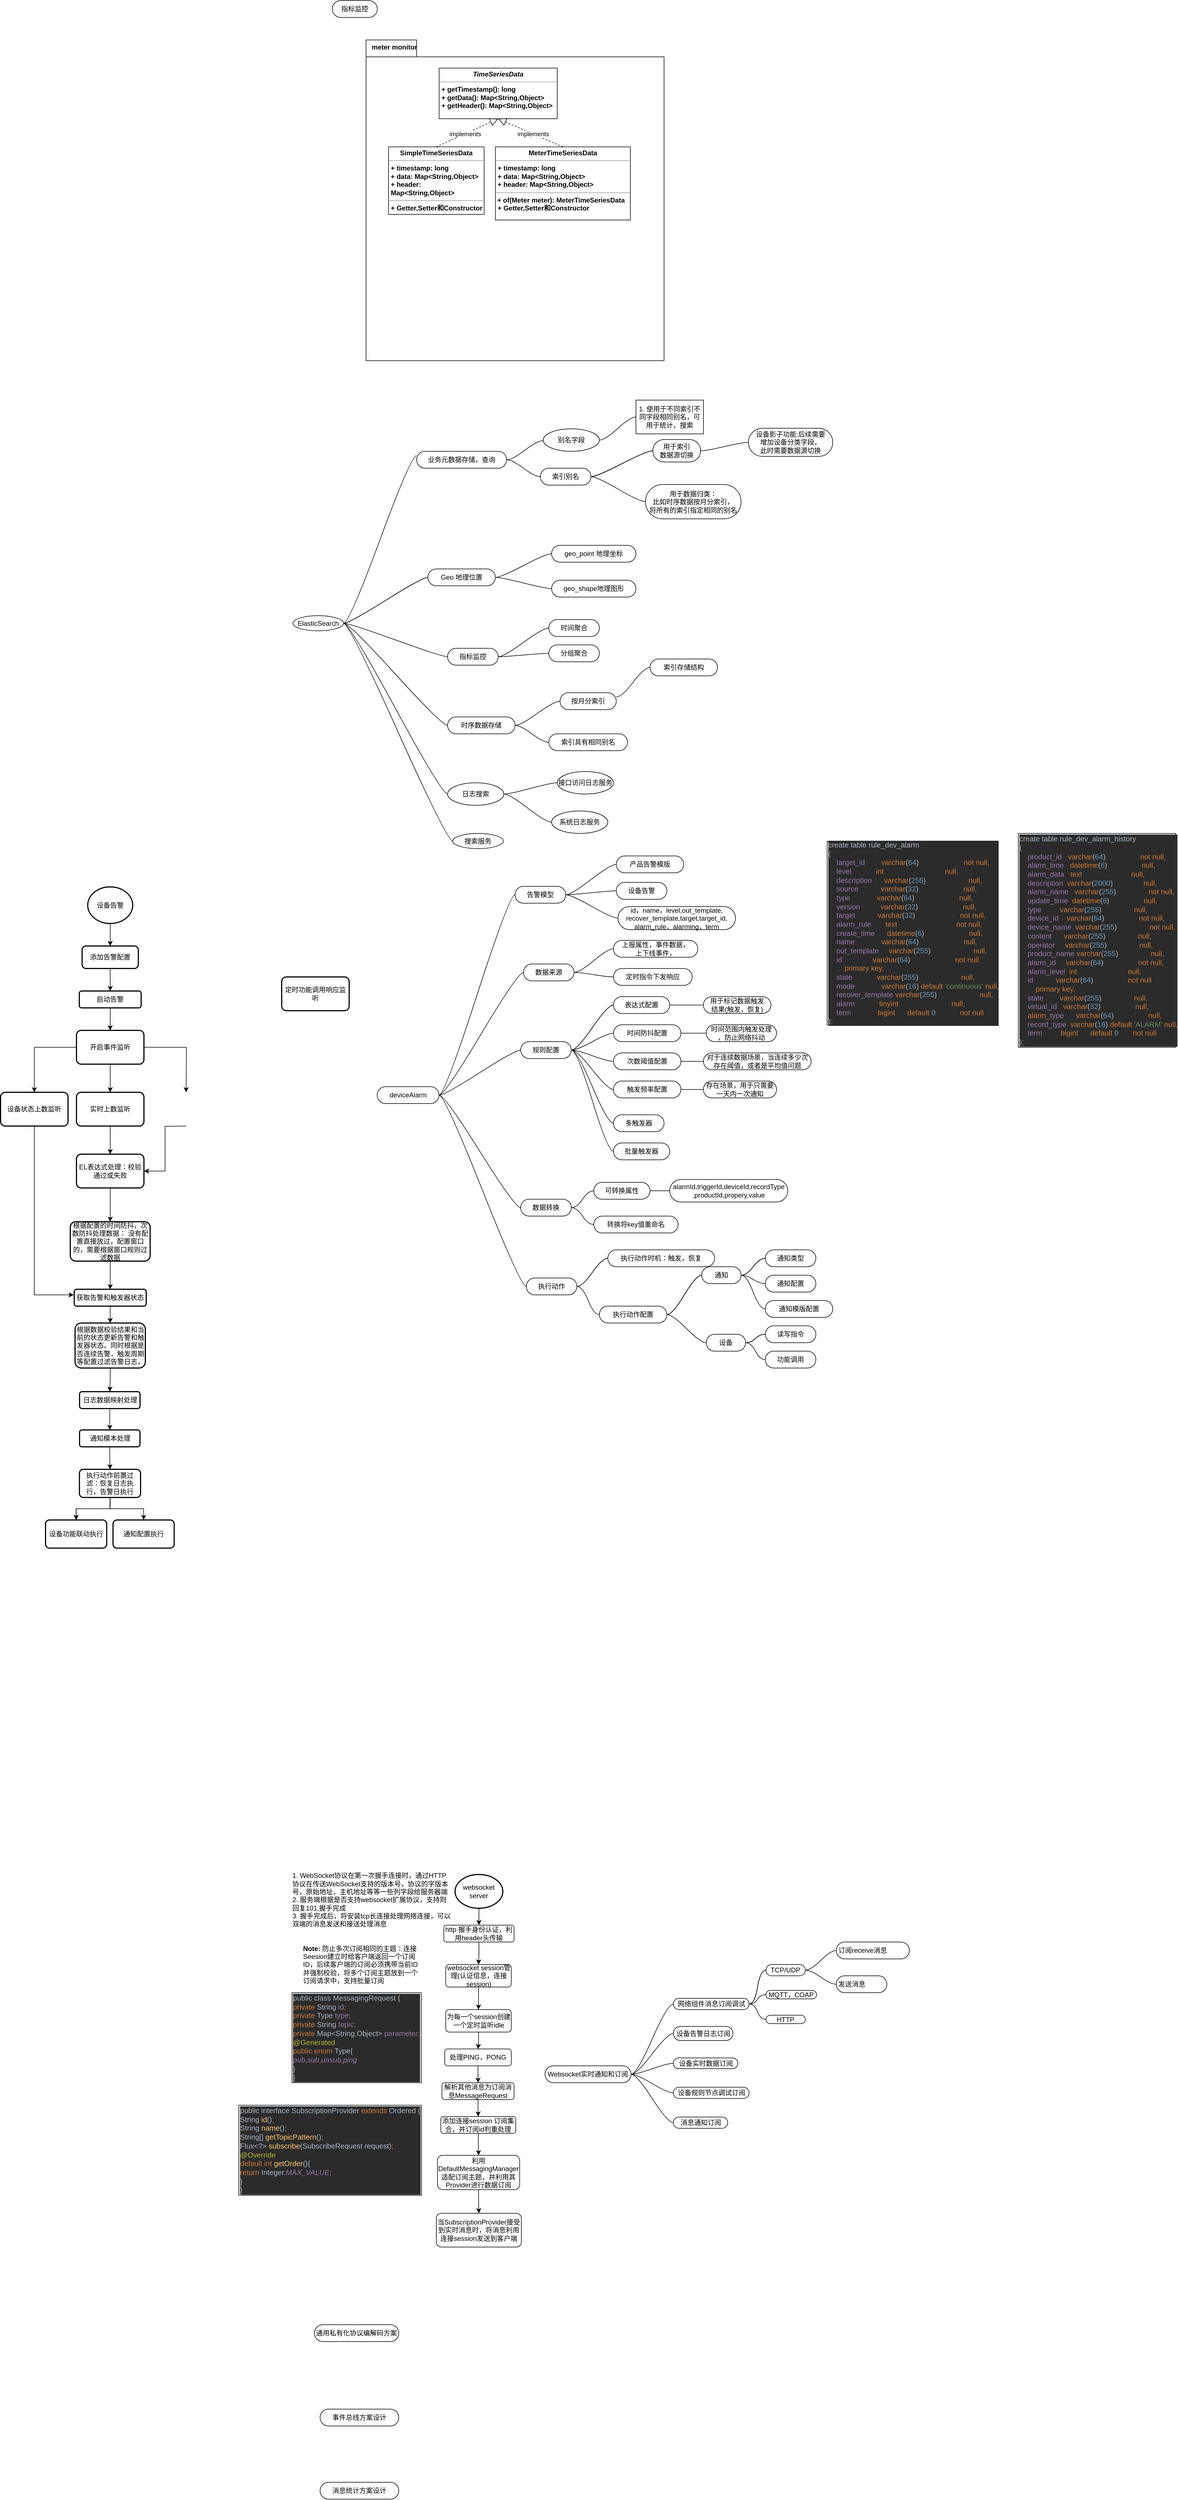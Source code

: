 <mxfile version="21.6.5" type="github">
  <diagram name="Page-1" id="b5b7bab2-c9e2-2cf4-8b2a-24fd1a2a6d21">
    <mxGraphModel dx="2735" dy="1232" grid="1" gridSize="10" guides="1" tooltips="1" connect="1" arrows="1" fold="1" page="1" pageScale="1" pageWidth="827" pageHeight="1169" background="none" math="0" shadow="0">
      <root>
        <mxCell id="0" />
        <mxCell id="1" parent="0" />
        <mxCell id="dKWWDcmWUPBlKHuUlRmP-2" value="指标监控" style="html=1;dashed=0;whiteSpace=wrap;shape=mxgraph.dfd.start" parent="1" vertex="1">
          <mxGeometry x="100" y="210" width="80" height="30" as="geometry" />
        </mxCell>
        <mxCell id="dKWWDcmWUPBlKHuUlRmP-3" value="" style="shape=folder;fontStyle=1;spacingTop=10;tabWidth=90;tabHeight=30;tabPosition=left;html=1;whiteSpace=wrap;" parent="1" vertex="1">
          <mxGeometry x="160" y="280" width="530" height="570" as="geometry" />
        </mxCell>
        <mxCell id="dKWWDcmWUPBlKHuUlRmP-6" value="meter monitor" style="text;align=center;fontStyle=1;verticalAlign=middle;spacingLeft=3;spacingRight=3;strokeColor=none;rotatable=0;points=[[0,0.5],[1,0.5]];portConstraint=eastwest;html=1;" parent="1" vertex="1">
          <mxGeometry x="170" y="280" width="80" height="26" as="geometry" />
        </mxCell>
        <mxCell id="dKWWDcmWUPBlKHuUlRmP-7" value="&lt;p style=&quot;margin:0px;margin-top:4px;text-align:center;&quot;&gt;&lt;i&gt;&lt;b&gt;TimeSeriesData&lt;/b&gt;&lt;/i&gt;&lt;/p&gt;&lt;hr size=&quot;1&quot;&gt;&lt;p style=&quot;margin:0px;margin-left:4px;&quot;&gt;&lt;b&gt;+ getTimestamp(): long&lt;br&gt;+ getData(): Map&amp;lt;String,Object&amp;gt;&lt;/b&gt;&lt;/p&gt;&lt;p style=&quot;margin:0px;margin-left:4px;&quot;&gt;&lt;b&gt;+ getHeader(): Map&amp;lt;String,Object&amp;gt;&lt;/b&gt;&lt;/p&gt;" style="verticalAlign=top;align=left;overflow=fill;fontSize=12;fontFamily=Helvetica;html=1;whiteSpace=wrap;" parent="1" vertex="1">
          <mxGeometry x="290" y="330" width="210" height="90" as="geometry" />
        </mxCell>
        <mxCell id="dKWWDcmWUPBlKHuUlRmP-10" value="&lt;p style=&quot;margin:0px;margin-top:4px;text-align:center;&quot;&gt;&lt;b&gt;SimpleTimeSeriesData&lt;/b&gt;&lt;/p&gt;&lt;hr size=&quot;1&quot;&gt;&lt;p style=&quot;margin:0px;margin-left:4px;&quot;&gt;&lt;b&gt;+ timestamp: long&lt;/b&gt;&lt;/p&gt;&lt;p style=&quot;margin:0px;margin-left:4px;&quot;&gt;&lt;b&gt;+ data: Map&amp;lt;String,Object&amp;gt;&lt;/b&gt;&lt;/p&gt;&lt;p style=&quot;margin:0px;margin-left:4px;&quot;&gt;&lt;b&gt;+ header: Map&amp;lt;String,Object&amp;gt;&lt;/b&gt;&lt;/p&gt;&lt;hr size=&quot;1&quot;&gt;&lt;p style=&quot;margin:0px;margin-left:4px;&quot;&gt;&lt;b&gt;+ Getter,Setter和Constructor&lt;/b&gt;&lt;/p&gt;" style="verticalAlign=top;align=left;overflow=fill;fontSize=12;fontFamily=Helvetica;html=1;whiteSpace=wrap;" parent="1" vertex="1">
          <mxGeometry x="200" y="470" width="170" height="120" as="geometry" />
        </mxCell>
        <mxCell id="dKWWDcmWUPBlKHuUlRmP-12" value="" style="endArrow=block;dashed=1;endFill=0;endSize=12;html=1;rounded=0;entryX=0.5;entryY=1;entryDx=0;entryDy=0;exitX=0.5;exitY=0;exitDx=0;exitDy=0;" parent="1" source="dKWWDcmWUPBlKHuUlRmP-10" target="dKWWDcmWUPBlKHuUlRmP-7" edge="1">
          <mxGeometry width="160" relative="1" as="geometry">
            <mxPoint x="350" y="510" as="sourcePoint" />
            <mxPoint x="510" y="510" as="targetPoint" />
          </mxGeometry>
        </mxCell>
        <mxCell id="dKWWDcmWUPBlKHuUlRmP-15" value="implements" style="edgeLabel;html=1;align=center;verticalAlign=middle;resizable=0;points=[];" parent="dKWWDcmWUPBlKHuUlRmP-12" vertex="1" connectable="0">
          <mxGeometry x="-0.074" relative="1" as="geometry">
            <mxPoint as="offset" />
          </mxGeometry>
        </mxCell>
        <mxCell id="dKWWDcmWUPBlKHuUlRmP-21" value="&lt;p style=&quot;margin:0px;margin-top:4px;text-align:center;&quot;&gt;&lt;b&gt;MeterTimeSeriesData&lt;/b&gt;&lt;/p&gt;&lt;hr size=&quot;1&quot;&gt;&lt;p style=&quot;margin:0px;margin-left:4px;&quot;&gt;&lt;b&gt;+ timestamp: long&lt;/b&gt;&lt;/p&gt;&lt;p style=&quot;margin:0px;margin-left:4px;&quot;&gt;&lt;b&gt;+ data: Map&amp;lt;String,Object&amp;gt;&lt;/b&gt;&lt;/p&gt;&lt;p style=&quot;margin:0px;margin-left:4px;&quot;&gt;&lt;b&gt;+ header: Map&amp;lt;String,Object&amp;gt;&lt;/b&gt;&lt;/p&gt;&lt;hr size=&quot;1&quot;&gt;&lt;p style=&quot;margin:0px;margin-left:4px;&quot;&gt;&lt;/p&gt;&lt;b style=&quot;border-color: var(--border-color);&quot;&gt;&amp;nbsp;+ of(Meter meter):&amp;nbsp;&lt;/b&gt;&lt;b style=&quot;border-color: var(--border-color); text-align: center;&quot;&gt;MeterTimeSeriesData&lt;/b&gt;&lt;p style=&quot;margin:0px;margin-left:4px;&quot;&gt;&lt;b&gt;+ Getter,Setter和Constructor&lt;/b&gt;&lt;/p&gt;" style="verticalAlign=top;align=left;overflow=fill;fontSize=12;fontFamily=Helvetica;html=1;whiteSpace=wrap;" parent="1" vertex="1">
          <mxGeometry x="390" y="470" width="240" height="130" as="geometry" />
        </mxCell>
        <mxCell id="dKWWDcmWUPBlKHuUlRmP-22" value="" style="endArrow=block;dashed=1;endFill=0;endSize=12;html=1;rounded=0;exitX=0.5;exitY=0;exitDx=0;exitDy=0;entryX=0.5;entryY=1;entryDx=0;entryDy=0;" parent="1" source="dKWWDcmWUPBlKHuUlRmP-21" target="dKWWDcmWUPBlKHuUlRmP-7" edge="1">
          <mxGeometry width="160" relative="1" as="geometry">
            <mxPoint x="470" y="480" as="sourcePoint" />
            <mxPoint x="390" y="420" as="targetPoint" />
          </mxGeometry>
        </mxCell>
        <mxCell id="dKWWDcmWUPBlKHuUlRmP-23" value="implements" style="edgeLabel;html=1;align=center;verticalAlign=middle;resizable=0;points=[];" parent="dKWWDcmWUPBlKHuUlRmP-22" vertex="1" connectable="0">
          <mxGeometry x="-0.074" relative="1" as="geometry">
            <mxPoint as="offset" />
          </mxGeometry>
        </mxCell>
        <mxCell id="dKWWDcmWUPBlKHuUlRmP-43" value="" style="edgeStyle=entityRelationEdgeStyle;rounded=0;orthogonalLoop=1;jettySize=auto;html=1;startArrow=none;endArrow=none;segment=10;curved=1;sourcePerimeterSpacing=0;targetPerimeterSpacing=0;" parent="1" source="dKWWDcmWUPBlKHuUlRmP-24" target="dKWWDcmWUPBlKHuUlRmP-40" edge="1">
          <mxGeometry relative="1" as="geometry" />
        </mxCell>
        <mxCell id="dKWWDcmWUPBlKHuUlRmP-44" value="" style="edgeStyle=entityRelationEdgeStyle;rounded=0;orthogonalLoop=1;jettySize=auto;html=1;startArrow=none;endArrow=none;segment=10;curved=1;sourcePerimeterSpacing=0;targetPerimeterSpacing=0;" parent="1" source="dKWWDcmWUPBlKHuUlRmP-24" target="dKWWDcmWUPBlKHuUlRmP-40" edge="1">
          <mxGeometry relative="1" as="geometry" />
        </mxCell>
        <mxCell id="dKWWDcmWUPBlKHuUlRmP-48" value="" style="edgeStyle=entityRelationEdgeStyle;rounded=0;orthogonalLoop=1;jettySize=auto;html=1;startArrow=none;endArrow=none;segment=10;curved=1;sourcePerimeterSpacing=0;targetPerimeterSpacing=0;entryX=0;entryY=0.25;entryDx=0;entryDy=0;" parent="1" source="dKWWDcmWUPBlKHuUlRmP-24" target="RpE9AdbBCb5Pv3n_fEv3-6" edge="1">
          <mxGeometry relative="1" as="geometry">
            <mxPoint x="335" y="1040" as="targetPoint" />
          </mxGeometry>
        </mxCell>
        <mxCell id="dKWWDcmWUPBlKHuUlRmP-122" value="" style="edgeStyle=entityRelationEdgeStyle;rounded=0;orthogonalLoop=1;jettySize=auto;html=1;startArrow=none;endArrow=none;segment=10;curved=1;sourcePerimeterSpacing=0;targetPerimeterSpacing=0;" parent="1" source="dKWWDcmWUPBlKHuUlRmP-24" target="dKWWDcmWUPBlKHuUlRmP-121" edge="1">
          <mxGeometry relative="1" as="geometry" />
        </mxCell>
        <mxCell id="RpE9AdbBCb5Pv3n_fEv3-166" value="" style="edgeStyle=entityRelationEdgeStyle;rounded=0;orthogonalLoop=1;jettySize=auto;html=1;startArrow=none;endArrow=none;segment=10;curved=1;sourcePerimeterSpacing=0;targetPerimeterSpacing=0;" edge="1" parent="1" source="dKWWDcmWUPBlKHuUlRmP-24" target="RpE9AdbBCb5Pv3n_fEv3-165">
          <mxGeometry relative="1" as="geometry" />
        </mxCell>
        <mxCell id="dKWWDcmWUPBlKHuUlRmP-24" value="ElasticSearch" style="ellipse;whiteSpace=wrap;html=1;align=center;newEdgeStyle={&quot;edgeStyle&quot;:&quot;entityRelationEdgeStyle&quot;,&quot;startArrow&quot;:&quot;none&quot;,&quot;endArrow&quot;:&quot;none&quot;,&quot;segment&quot;:10,&quot;curved&quot;:1,&quot;sourcePerimeterSpacing&quot;:0,&quot;targetPerimeterSpacing&quot;:0};treeFolding=1;treeMoving=1;" parent="1" vertex="1">
          <mxGeometry x="30" y="1303" width="90" height="27" as="geometry" />
        </mxCell>
        <mxCell id="dKWWDcmWUPBlKHuUlRmP-74" value="" style="edgeStyle=entityRelationEdgeStyle;rounded=0;orthogonalLoop=1;jettySize=auto;html=1;startArrow=none;endArrow=none;segment=10;curved=1;sourcePerimeterSpacing=0;targetPerimeterSpacing=0;" parent="1" source="dKWWDcmWUPBlKHuUlRmP-40" target="dKWWDcmWUPBlKHuUlRmP-73" edge="1">
          <mxGeometry relative="1" as="geometry" />
        </mxCell>
        <mxCell id="dKWWDcmWUPBlKHuUlRmP-82" value="" style="edgeStyle=entityRelationEdgeStyle;rounded=0;orthogonalLoop=1;jettySize=auto;html=1;startArrow=none;endArrow=none;segment=10;curved=1;sourcePerimeterSpacing=0;targetPerimeterSpacing=0;" parent="1" source="dKWWDcmWUPBlKHuUlRmP-40" target="dKWWDcmWUPBlKHuUlRmP-81" edge="1">
          <mxGeometry relative="1" as="geometry" />
        </mxCell>
        <mxCell id="dKWWDcmWUPBlKHuUlRmP-40" value="Geo 地理位置" style="whiteSpace=wrap;html=1;rounded=1;arcSize=50;align=center;verticalAlign=middle;strokeWidth=1;autosize=1;spacing=4;treeFolding=1;treeMoving=1;newEdgeStyle={&quot;edgeStyle&quot;:&quot;entityRelationEdgeStyle&quot;,&quot;startArrow&quot;:&quot;none&quot;,&quot;endArrow&quot;:&quot;none&quot;,&quot;segment&quot;:10,&quot;curved&quot;:1,&quot;sourcePerimeterSpacing&quot;:0,&quot;targetPerimeterSpacing&quot;:0};" parent="1" vertex="1">
          <mxGeometry x="270" y="1220" width="120" height="30" as="geometry" />
        </mxCell>
        <mxCell id="dKWWDcmWUPBlKHuUlRmP-107" value="" style="edgeStyle=entityRelationEdgeStyle;rounded=0;orthogonalLoop=1;jettySize=auto;html=1;startArrow=none;endArrow=none;segment=10;curved=1;sourcePerimeterSpacing=0;targetPerimeterSpacing=0;" parent="1" source="dKWWDcmWUPBlKHuUlRmP-45" target="dKWWDcmWUPBlKHuUlRmP-106" edge="1">
          <mxGeometry relative="1" as="geometry" />
        </mxCell>
        <mxCell id="dKWWDcmWUPBlKHuUlRmP-109" value="" style="edgeStyle=entityRelationEdgeStyle;rounded=0;orthogonalLoop=1;jettySize=auto;html=1;startArrow=none;endArrow=none;segment=10;curved=1;sourcePerimeterSpacing=0;targetPerimeterSpacing=0;" parent="1" source="dKWWDcmWUPBlKHuUlRmP-45" target="dKWWDcmWUPBlKHuUlRmP-108" edge="1">
          <mxGeometry relative="1" as="geometry" />
        </mxCell>
        <mxCell id="dKWWDcmWUPBlKHuUlRmP-114" value="" style="edgeStyle=entityRelationEdgeStyle;rounded=0;orthogonalLoop=1;jettySize=auto;html=1;startArrow=none;endArrow=none;segment=10;curved=1;sourcePerimeterSpacing=0;targetPerimeterSpacing=0;exitX=1;exitY=0.5;exitDx=0;exitDy=0;" parent="1" source="dKWWDcmWUPBlKHuUlRmP-24" target="dKWWDcmWUPBlKHuUlRmP-113" edge="1">
          <mxGeometry relative="1" as="geometry">
            <mxPoint x="250" y="1260" as="sourcePoint" />
            <Array as="points">
              <mxPoint x="240" y="1250" />
              <mxPoint x="250" y="1250" />
              <mxPoint x="400" y="1390" />
              <mxPoint x="250" y="1240" />
            </Array>
          </mxGeometry>
        </mxCell>
        <mxCell id="dKWWDcmWUPBlKHuUlRmP-45" value="指标监控" style="whiteSpace=wrap;html=1;rounded=1;arcSize=50;align=center;verticalAlign=middle;strokeWidth=1;autosize=1;spacing=4;treeFolding=1;treeMoving=1;newEdgeStyle={&quot;edgeStyle&quot;:&quot;entityRelationEdgeStyle&quot;,&quot;startArrow&quot;:&quot;none&quot;,&quot;endArrow&quot;:&quot;none&quot;,&quot;segment&quot;:10,&quot;curved&quot;:1,&quot;sourcePerimeterSpacing&quot;:0,&quot;targetPerimeterSpacing&quot;:0};" parent="1" vertex="1">
          <mxGeometry x="305" y="1361" width="90" height="30" as="geometry" />
        </mxCell>
        <mxCell id="dKWWDcmWUPBlKHuUlRmP-46" value="" style="edgeStyle=entityRelationEdgeStyle;startArrow=none;endArrow=none;segment=10;curved=1;sourcePerimeterSpacing=0;targetPerimeterSpacing=0;rounded=0;exitX=1;exitY=0.5;exitDx=0;exitDy=0;" parent="1" source="dKWWDcmWUPBlKHuUlRmP-24" target="dKWWDcmWUPBlKHuUlRmP-45" edge="1">
          <mxGeometry relative="1" as="geometry">
            <mxPoint x="370" y="1282" as="sourcePoint" />
          </mxGeometry>
        </mxCell>
        <mxCell id="dKWWDcmWUPBlKHuUlRmP-55" value="" style="edgeStyle=entityRelationEdgeStyle;rounded=0;orthogonalLoop=1;jettySize=auto;html=1;startArrow=none;endArrow=none;segment=10;curved=1;sourcePerimeterSpacing=0;targetPerimeterSpacing=0;exitX=1;exitY=0.5;exitDx=0;exitDy=0;" parent="1" source="RpE9AdbBCb5Pv3n_fEv3-6" edge="1">
          <mxGeometry relative="1" as="geometry">
            <mxPoint x="435" y="1036" as="sourcePoint" />
            <mxPoint x="475" y="992" as="targetPoint" />
          </mxGeometry>
        </mxCell>
        <mxCell id="dKWWDcmWUPBlKHuUlRmP-54" value="" style="edgeStyle=entityRelationEdgeStyle;rounded=0;orthogonalLoop=1;jettySize=auto;html=1;startArrow=none;endArrow=none;segment=10;curved=1;sourcePerimeterSpacing=0;targetPerimeterSpacing=0;" parent="1" source="dKWWDcmWUPBlKHuUlRmP-50" target="dKWWDcmWUPBlKHuUlRmP-53" edge="1">
          <mxGeometry relative="1" as="geometry" />
        </mxCell>
        <mxCell id="dKWWDcmWUPBlKHuUlRmP-50" value="别名字段" style="ellipse;whiteSpace=wrap;html=1;align=center;newEdgeStyle={&quot;edgeStyle&quot;:&quot;entityRelationEdgeStyle&quot;,&quot;startArrow&quot;:&quot;none&quot;,&quot;endArrow&quot;:&quot;none&quot;,&quot;segment&quot;:10,&quot;curved&quot;:1,&quot;sourcePerimeterSpacing&quot;:0,&quot;targetPerimeterSpacing&quot;:0};treeFolding=1;treeMoving=1;" parent="1" vertex="1">
          <mxGeometry x="475" y="971" width="100" height="40" as="geometry" />
        </mxCell>
        <mxCell id="dKWWDcmWUPBlKHuUlRmP-53" value="1. 使用于不同索引不同字段相同别名，可用于统计，搜索" style="whiteSpace=wrap;html=1;" parent="1" vertex="1">
          <mxGeometry x="640" y="920" width="120" height="60" as="geometry" />
        </mxCell>
        <mxCell id="dKWWDcmWUPBlKHuUlRmP-67" value="" style="edgeStyle=entityRelationEdgeStyle;rounded=0;orthogonalLoop=1;jettySize=auto;html=1;startArrow=none;endArrow=none;segment=10;curved=1;sourcePerimeterSpacing=0;targetPerimeterSpacing=0;" parent="1" source="dKWWDcmWUPBlKHuUlRmP-64" target="dKWWDcmWUPBlKHuUlRmP-66" edge="1">
          <mxGeometry relative="1" as="geometry" />
        </mxCell>
        <mxCell id="dKWWDcmWUPBlKHuUlRmP-68" value="" style="edgeStyle=entityRelationEdgeStyle;rounded=0;orthogonalLoop=1;jettySize=auto;html=1;startArrow=none;endArrow=none;segment=10;curved=1;sourcePerimeterSpacing=0;targetPerimeterSpacing=0;" parent="1" source="dKWWDcmWUPBlKHuUlRmP-64" target="dKWWDcmWUPBlKHuUlRmP-66" edge="1">
          <mxGeometry relative="1" as="geometry" />
        </mxCell>
        <mxCell id="dKWWDcmWUPBlKHuUlRmP-69" value="" style="edgeStyle=entityRelationEdgeStyle;rounded=0;orthogonalLoop=1;jettySize=auto;html=1;startArrow=none;endArrow=none;segment=10;curved=1;sourcePerimeterSpacing=0;targetPerimeterSpacing=0;" parent="1" source="dKWWDcmWUPBlKHuUlRmP-64" target="dKWWDcmWUPBlKHuUlRmP-66" edge="1">
          <mxGeometry relative="1" as="geometry" />
        </mxCell>
        <mxCell id="dKWWDcmWUPBlKHuUlRmP-64" value="索引别名" style="whiteSpace=wrap;html=1;rounded=1;arcSize=50;align=center;verticalAlign=middle;strokeWidth=1;autosize=1;spacing=4;treeFolding=1;treeMoving=1;newEdgeStyle={&quot;edgeStyle&quot;:&quot;entityRelationEdgeStyle&quot;,&quot;startArrow&quot;:&quot;none&quot;,&quot;endArrow&quot;:&quot;none&quot;,&quot;segment&quot;:10,&quot;curved&quot;:1,&quot;sourcePerimeterSpacing&quot;:0,&quot;targetPerimeterSpacing&quot;:0};" parent="1" vertex="1">
          <mxGeometry x="470" y="1041" width="90" height="30" as="geometry" />
        </mxCell>
        <mxCell id="dKWWDcmWUPBlKHuUlRmP-65" value="" style="edgeStyle=entityRelationEdgeStyle;startArrow=none;endArrow=none;segment=10;curved=1;sourcePerimeterSpacing=0;targetPerimeterSpacing=0;rounded=0;exitX=1;exitY=0.5;exitDx=0;exitDy=0;" parent="1" source="RpE9AdbBCb5Pv3n_fEv3-6" target="dKWWDcmWUPBlKHuUlRmP-64" edge="1">
          <mxGeometry relative="1" as="geometry">
            <mxPoint x="435" y="1040" as="sourcePoint" />
          </mxGeometry>
        </mxCell>
        <mxCell id="dKWWDcmWUPBlKHuUlRmP-71" value="" style="edgeStyle=entityRelationEdgeStyle;rounded=0;orthogonalLoop=1;jettySize=auto;html=1;startArrow=none;endArrow=none;segment=10;curved=1;sourcePerimeterSpacing=0;targetPerimeterSpacing=0;exitX=1;exitY=0.5;exitDx=0;exitDy=0;" parent="1" source="dKWWDcmWUPBlKHuUlRmP-64" target="dKWWDcmWUPBlKHuUlRmP-70" edge="1">
          <mxGeometry relative="1" as="geometry">
            <mxPoint x="650" y="1161" as="sourcePoint" />
            <Array as="points">
              <mxPoint x="670" y="1121" />
              <mxPoint x="570" y="1121" />
            </Array>
          </mxGeometry>
        </mxCell>
        <mxCell id="dKWWDcmWUPBlKHuUlRmP-105" value="" style="edgeStyle=entityRelationEdgeStyle;rounded=0;orthogonalLoop=1;jettySize=auto;html=1;startArrow=none;endArrow=none;segment=10;curved=1;sourcePerimeterSpacing=0;targetPerimeterSpacing=0;" parent="1" source="dKWWDcmWUPBlKHuUlRmP-66" target="dKWWDcmWUPBlKHuUlRmP-104" edge="1">
          <mxGeometry relative="1" as="geometry" />
        </mxCell>
        <mxCell id="dKWWDcmWUPBlKHuUlRmP-66" value="用于索引&lt;br&gt;数据源切换" style="whiteSpace=wrap;html=1;rounded=1;arcSize=50;align=center;verticalAlign=middle;strokeWidth=1;autosize=1;spacing=4;treeFolding=1;treeMoving=1;newEdgeStyle={&quot;edgeStyle&quot;:&quot;entityRelationEdgeStyle&quot;,&quot;startArrow&quot;:&quot;none&quot;,&quot;endArrow&quot;:&quot;none&quot;,&quot;segment&quot;:10,&quot;curved&quot;:1,&quot;sourcePerimeterSpacing&quot;:0,&quot;targetPerimeterSpacing&quot;:0};" parent="1" vertex="1">
          <mxGeometry x="670" y="990" width="85" height="40" as="geometry" />
        </mxCell>
        <mxCell id="dKWWDcmWUPBlKHuUlRmP-70" value="用于数据归类：&lt;br&gt;比如时序数据按月分索引，&lt;br&gt;将所有的索引指定相同的别名" style="whiteSpace=wrap;html=1;rounded=1;arcSize=50;align=center;verticalAlign=middle;strokeWidth=1;autosize=1;spacing=4;treeFolding=1;treeMoving=1;newEdgeStyle={&quot;edgeStyle&quot;:&quot;entityRelationEdgeStyle&quot;,&quot;startArrow&quot;:&quot;none&quot;,&quot;endArrow&quot;:&quot;none&quot;,&quot;segment&quot;:10,&quot;curved&quot;:1,&quot;sourcePerimeterSpacing&quot;:0,&quot;targetPerimeterSpacing&quot;:0};" parent="1" vertex="1">
          <mxGeometry x="657" y="1070" width="170" height="61" as="geometry" />
        </mxCell>
        <mxCell id="dKWWDcmWUPBlKHuUlRmP-73" value="geo_point&amp;nbsp;地理坐标" style="whiteSpace=wrap;html=1;rounded=1;arcSize=50;align=center;verticalAlign=middle;strokeWidth=1;autosize=1;spacing=4;treeFolding=1;treeMoving=1;newEdgeStyle={&quot;edgeStyle&quot;:&quot;entityRelationEdgeStyle&quot;,&quot;startArrow&quot;:&quot;none&quot;,&quot;endArrow&quot;:&quot;none&quot;,&quot;segment&quot;:10,&quot;curved&quot;:1,&quot;sourcePerimeterSpacing&quot;:0,&quot;targetPerimeterSpacing&quot;:0};" parent="1" vertex="1">
          <mxGeometry x="490" y="1178" width="150" height="30" as="geometry" />
        </mxCell>
        <mxCell id="dKWWDcmWUPBlKHuUlRmP-81" value="geo_shape地理图形" style="whiteSpace=wrap;html=1;rounded=1;arcSize=50;align=center;verticalAlign=middle;strokeWidth=1;autosize=1;spacing=4;treeFolding=1;treeMoving=1;newEdgeStyle={&quot;edgeStyle&quot;:&quot;entityRelationEdgeStyle&quot;,&quot;startArrow&quot;:&quot;none&quot;,&quot;endArrow&quot;:&quot;none&quot;,&quot;segment&quot;:10,&quot;curved&quot;:1,&quot;sourcePerimeterSpacing&quot;:0,&quot;targetPerimeterSpacing&quot;:0};" parent="1" vertex="1">
          <mxGeometry x="490" y="1240" width="150" height="30" as="geometry" />
        </mxCell>
        <mxCell id="dKWWDcmWUPBlKHuUlRmP-104" value="设备影子功能:后续需要&lt;br&gt;增加设备分类字段，&lt;br&gt;此时需要数据源切换" style="whiteSpace=wrap;html=1;rounded=1;arcSize=50;align=center;verticalAlign=middle;strokeWidth=1;autosize=1;spacing=4;treeFolding=1;treeMoving=1;newEdgeStyle={&quot;edgeStyle&quot;:&quot;entityRelationEdgeStyle&quot;,&quot;startArrow&quot;:&quot;none&quot;,&quot;endArrow&quot;:&quot;none&quot;,&quot;segment&quot;:10,&quot;curved&quot;:1,&quot;sourcePerimeterSpacing&quot;:0,&quot;targetPerimeterSpacing&quot;:0};" parent="1" vertex="1">
          <mxGeometry x="840" y="970" width="150" height="50" as="geometry" />
        </mxCell>
        <mxCell id="dKWWDcmWUPBlKHuUlRmP-106" value="时间聚合" style="whiteSpace=wrap;html=1;rounded=1;arcSize=50;align=center;verticalAlign=middle;strokeWidth=1;autosize=1;spacing=4;treeFolding=1;treeMoving=1;newEdgeStyle={&quot;edgeStyle&quot;:&quot;entityRelationEdgeStyle&quot;,&quot;startArrow&quot;:&quot;none&quot;,&quot;endArrow&quot;:&quot;none&quot;,&quot;segment&quot;:10,&quot;curved&quot;:1,&quot;sourcePerimeterSpacing&quot;:0,&quot;targetPerimeterSpacing&quot;:0};" parent="1" vertex="1">
          <mxGeometry x="485" y="1310" width="90" height="30" as="geometry" />
        </mxCell>
        <mxCell id="dKWWDcmWUPBlKHuUlRmP-108" value="分组聚合" style="whiteSpace=wrap;html=1;rounded=1;arcSize=50;align=center;verticalAlign=middle;strokeWidth=1;autosize=1;spacing=4;treeFolding=1;treeMoving=1;newEdgeStyle={&quot;edgeStyle&quot;:&quot;entityRelationEdgeStyle&quot;,&quot;startArrow&quot;:&quot;none&quot;,&quot;endArrow&quot;:&quot;none&quot;,&quot;segment&quot;:10,&quot;curved&quot;:1,&quot;sourcePerimeterSpacing&quot;:0,&quot;targetPerimeterSpacing&quot;:0};" parent="1" vertex="1">
          <mxGeometry x="485" y="1355" width="90" height="30" as="geometry" />
        </mxCell>
        <mxCell id="dKWWDcmWUPBlKHuUlRmP-116" value="" style="edgeStyle=entityRelationEdgeStyle;rounded=0;orthogonalLoop=1;jettySize=auto;html=1;startArrow=none;endArrow=none;segment=10;curved=1;sourcePerimeterSpacing=0;targetPerimeterSpacing=0;" parent="1" source="dKWWDcmWUPBlKHuUlRmP-113" target="dKWWDcmWUPBlKHuUlRmP-115" edge="1">
          <mxGeometry relative="1" as="geometry" />
        </mxCell>
        <mxCell id="dKWWDcmWUPBlKHuUlRmP-118" value="" style="edgeStyle=entityRelationEdgeStyle;rounded=0;orthogonalLoop=1;jettySize=auto;html=1;startArrow=none;endArrow=none;segment=10;curved=1;sourcePerimeterSpacing=0;targetPerimeterSpacing=0;" parent="1" source="dKWWDcmWUPBlKHuUlRmP-113" target="dKWWDcmWUPBlKHuUlRmP-117" edge="1">
          <mxGeometry relative="1" as="geometry" />
        </mxCell>
        <mxCell id="dKWWDcmWUPBlKHuUlRmP-120" value="" style="edgeStyle=entityRelationEdgeStyle;rounded=0;orthogonalLoop=1;jettySize=auto;html=1;startArrow=none;endArrow=none;segment=10;curved=1;sourcePerimeterSpacing=0;targetPerimeterSpacing=0;exitX=1;exitY=0.25;exitDx=0;exitDy=0;" parent="1" source="dKWWDcmWUPBlKHuUlRmP-115" target="dKWWDcmWUPBlKHuUlRmP-119" edge="1">
          <mxGeometry relative="1" as="geometry" />
        </mxCell>
        <mxCell id="dKWWDcmWUPBlKHuUlRmP-113" value="时序数据存储" style="whiteSpace=wrap;html=1;rounded=1;arcSize=50;align=center;verticalAlign=middle;strokeWidth=1;autosize=1;spacing=4;treeFolding=1;treeMoving=1;newEdgeStyle={&quot;edgeStyle&quot;:&quot;entityRelationEdgeStyle&quot;,&quot;startArrow&quot;:&quot;none&quot;,&quot;endArrow&quot;:&quot;none&quot;,&quot;segment&quot;:10,&quot;curved&quot;:1,&quot;sourcePerimeterSpacing&quot;:0,&quot;targetPerimeterSpacing&quot;:0};" parent="1" vertex="1">
          <mxGeometry x="305" y="1483" width="120" height="30" as="geometry" />
        </mxCell>
        <mxCell id="dKWWDcmWUPBlKHuUlRmP-115" value="按月分索引" style="whiteSpace=wrap;html=1;rounded=1;arcSize=50;align=center;verticalAlign=middle;strokeWidth=1;autosize=1;spacing=4;treeFolding=1;treeMoving=1;newEdgeStyle={&quot;edgeStyle&quot;:&quot;entityRelationEdgeStyle&quot;,&quot;startArrow&quot;:&quot;none&quot;,&quot;endArrow&quot;:&quot;none&quot;,&quot;segment&quot;:10,&quot;curved&quot;:1,&quot;sourcePerimeterSpacing&quot;:0,&quot;targetPerimeterSpacing&quot;:0};" parent="1" vertex="1">
          <mxGeometry x="505" y="1440" width="100" height="30" as="geometry" />
        </mxCell>
        <mxCell id="dKWWDcmWUPBlKHuUlRmP-117" value="索引具有相同别名" style="whiteSpace=wrap;html=1;rounded=1;arcSize=50;align=center;verticalAlign=middle;strokeWidth=1;autosize=1;spacing=4;treeFolding=1;treeMoving=1;newEdgeStyle={&quot;edgeStyle&quot;:&quot;entityRelationEdgeStyle&quot;,&quot;startArrow&quot;:&quot;none&quot;,&quot;endArrow&quot;:&quot;none&quot;,&quot;segment&quot;:10,&quot;curved&quot;:1,&quot;sourcePerimeterSpacing&quot;:0,&quot;targetPerimeterSpacing&quot;:0};" parent="1" vertex="1">
          <mxGeometry x="485" y="1513" width="140" height="30" as="geometry" />
        </mxCell>
        <mxCell id="dKWWDcmWUPBlKHuUlRmP-119" value="索引存储结构" style="whiteSpace=wrap;html=1;rounded=1;arcSize=50;align=center;verticalAlign=middle;strokeWidth=1;autosize=1;spacing=4;treeFolding=1;treeMoving=1;newEdgeStyle={&quot;edgeStyle&quot;:&quot;entityRelationEdgeStyle&quot;,&quot;startArrow&quot;:&quot;none&quot;,&quot;endArrow&quot;:&quot;none&quot;,&quot;segment&quot;:10,&quot;curved&quot;:1,&quot;sourcePerimeterSpacing&quot;:0,&quot;targetPerimeterSpacing&quot;:0};" parent="1" vertex="1">
          <mxGeometry x="665" y="1380" width="120" height="30" as="geometry" />
        </mxCell>
        <mxCell id="dKWWDcmWUPBlKHuUlRmP-124" value="" style="edgeStyle=entityRelationEdgeStyle;rounded=0;orthogonalLoop=1;jettySize=auto;html=1;startArrow=none;endArrow=none;segment=10;curved=1;sourcePerimeterSpacing=0;targetPerimeterSpacing=0;" parent="1" source="dKWWDcmWUPBlKHuUlRmP-121" target="dKWWDcmWUPBlKHuUlRmP-123" edge="1">
          <mxGeometry relative="1" as="geometry" />
        </mxCell>
        <mxCell id="dKWWDcmWUPBlKHuUlRmP-129" value="" style="edgeStyle=entityRelationEdgeStyle;rounded=0;orthogonalLoop=1;jettySize=auto;html=1;startArrow=none;endArrow=none;segment=10;curved=1;sourcePerimeterSpacing=0;targetPerimeterSpacing=0;" parent="1" source="dKWWDcmWUPBlKHuUlRmP-121" target="dKWWDcmWUPBlKHuUlRmP-128" edge="1">
          <mxGeometry relative="1" as="geometry" />
        </mxCell>
        <mxCell id="dKWWDcmWUPBlKHuUlRmP-121" value="日志搜索" style="ellipse;whiteSpace=wrap;html=1;align=center;newEdgeStyle={&quot;edgeStyle&quot;:&quot;entityRelationEdgeStyle&quot;,&quot;startArrow&quot;:&quot;none&quot;,&quot;endArrow&quot;:&quot;none&quot;,&quot;segment&quot;:10,&quot;curved&quot;:1,&quot;sourcePerimeterSpacing&quot;:0,&quot;targetPerimeterSpacing&quot;:0};treeFolding=1;treeMoving=1;" parent="1" vertex="1">
          <mxGeometry x="305" y="1600" width="100" height="40" as="geometry" />
        </mxCell>
        <mxCell id="dKWWDcmWUPBlKHuUlRmP-123" value="接口访问日志服务" style="ellipse;whiteSpace=wrap;html=1;align=center;newEdgeStyle={&quot;edgeStyle&quot;:&quot;entityRelationEdgeStyle&quot;,&quot;startArrow&quot;:&quot;none&quot;,&quot;endArrow&quot;:&quot;none&quot;,&quot;segment&quot;:10,&quot;curved&quot;:1,&quot;sourcePerimeterSpacing&quot;:0,&quot;targetPerimeterSpacing&quot;:0};treeFolding=1;treeMoving=1;" parent="1" vertex="1">
          <mxGeometry x="500" y="1580" width="100" height="40" as="geometry" />
        </mxCell>
        <mxCell id="dKWWDcmWUPBlKHuUlRmP-128" value="系统日志服务" style="ellipse;whiteSpace=wrap;html=1;align=center;newEdgeStyle={&quot;edgeStyle&quot;:&quot;entityRelationEdgeStyle&quot;,&quot;startArrow&quot;:&quot;none&quot;,&quot;endArrow&quot;:&quot;none&quot;,&quot;segment&quot;:10,&quot;curved&quot;:1,&quot;sourcePerimeterSpacing&quot;:0,&quot;targetPerimeterSpacing&quot;:0};treeFolding=1;treeMoving=1;" parent="1" vertex="1">
          <mxGeometry x="490" y="1650" width="100" height="40" as="geometry" />
        </mxCell>
        <mxCell id="dKWWDcmWUPBlKHuUlRmP-132" value="" style="edgeStyle=entityRelationEdgeStyle;rounded=0;orthogonalLoop=1;jettySize=auto;html=1;startArrow=none;endArrow=none;segment=10;curved=1;sourcePerimeterSpacing=0;targetPerimeterSpacing=0;" parent="1" source="dKWWDcmWUPBlKHuUlRmP-130" target="dKWWDcmWUPBlKHuUlRmP-131" edge="1">
          <mxGeometry relative="1" as="geometry" />
        </mxCell>
        <mxCell id="dKWWDcmWUPBlKHuUlRmP-136" value="" style="edgeStyle=entityRelationEdgeStyle;rounded=0;orthogonalLoop=1;jettySize=auto;html=1;startArrow=none;endArrow=none;segment=10;curved=1;sourcePerimeterSpacing=0;targetPerimeterSpacing=0;" parent="1" source="dKWWDcmWUPBlKHuUlRmP-130" target="dKWWDcmWUPBlKHuUlRmP-135" edge="1">
          <mxGeometry relative="1" as="geometry" />
        </mxCell>
        <mxCell id="dKWWDcmWUPBlKHuUlRmP-143" value="" style="edgeStyle=entityRelationEdgeStyle;rounded=0;orthogonalLoop=1;jettySize=auto;html=1;startArrow=none;endArrow=none;segment=10;curved=1;sourcePerimeterSpacing=0;targetPerimeterSpacing=0;" parent="1" source="dKWWDcmWUPBlKHuUlRmP-130" target="dKWWDcmWUPBlKHuUlRmP-142" edge="1">
          <mxGeometry relative="1" as="geometry" />
        </mxCell>
        <mxCell id="dKWWDcmWUPBlKHuUlRmP-170" value="" style="edgeStyle=entityRelationEdgeStyle;rounded=0;orthogonalLoop=1;jettySize=auto;html=1;startArrow=none;endArrow=none;segment=10;curved=1;sourcePerimeterSpacing=0;targetPerimeterSpacing=0;" parent="1" source="dKWWDcmWUPBlKHuUlRmP-130" target="dKWWDcmWUPBlKHuUlRmP-169" edge="1">
          <mxGeometry relative="1" as="geometry" />
        </mxCell>
        <mxCell id="dKWWDcmWUPBlKHuUlRmP-183" value="" style="edgeStyle=entityRelationEdgeStyle;rounded=0;orthogonalLoop=1;jettySize=auto;html=1;startArrow=none;endArrow=none;segment=10;curved=1;sourcePerimeterSpacing=0;targetPerimeterSpacing=0;" parent="1" source="dKWWDcmWUPBlKHuUlRmP-130" target="dKWWDcmWUPBlKHuUlRmP-182" edge="1">
          <mxGeometry relative="1" as="geometry" />
        </mxCell>
        <mxCell id="dKWWDcmWUPBlKHuUlRmP-130" value="deviceAlarm" style="whiteSpace=wrap;html=1;rounded=1;arcSize=50;align=center;verticalAlign=middle;strokeWidth=1;autosize=1;spacing=4;treeFolding=1;treeMoving=1;newEdgeStyle={&quot;edgeStyle&quot;:&quot;entityRelationEdgeStyle&quot;,&quot;startArrow&quot;:&quot;none&quot;,&quot;endArrow&quot;:&quot;none&quot;,&quot;segment&quot;:10,&quot;curved&quot;:1,&quot;sourcePerimeterSpacing&quot;:0,&quot;targetPerimeterSpacing&quot;:0};" parent="1" vertex="1">
          <mxGeometry x="179.75" y="2140" width="110" height="30" as="geometry" />
        </mxCell>
        <mxCell id="dKWWDcmWUPBlKHuUlRmP-134" value="" style="edgeStyle=entityRelationEdgeStyle;rounded=0;orthogonalLoop=1;jettySize=auto;html=1;startArrow=none;endArrow=none;segment=10;curved=1;sourcePerimeterSpacing=0;targetPerimeterSpacing=0;" parent="1" source="dKWWDcmWUPBlKHuUlRmP-131" target="dKWWDcmWUPBlKHuUlRmP-133" edge="1">
          <mxGeometry relative="1" as="geometry" />
        </mxCell>
        <mxCell id="dKWWDcmWUPBlKHuUlRmP-211" value="" style="edgeStyle=entityRelationEdgeStyle;rounded=0;orthogonalLoop=1;jettySize=auto;html=1;startArrow=none;endArrow=none;segment=10;curved=1;sourcePerimeterSpacing=0;targetPerimeterSpacing=0;" parent="1" source="dKWWDcmWUPBlKHuUlRmP-131" target="dKWWDcmWUPBlKHuUlRmP-210" edge="1">
          <mxGeometry relative="1" as="geometry" />
        </mxCell>
        <mxCell id="dKWWDcmWUPBlKHuUlRmP-213" value="" style="edgeStyle=entityRelationEdgeStyle;rounded=0;orthogonalLoop=1;jettySize=auto;html=1;startArrow=none;endArrow=none;segment=10;curved=1;sourcePerimeterSpacing=0;targetPerimeterSpacing=0;" parent="1" source="dKWWDcmWUPBlKHuUlRmP-131" target="dKWWDcmWUPBlKHuUlRmP-212" edge="1">
          <mxGeometry relative="1" as="geometry" />
        </mxCell>
        <mxCell id="dKWWDcmWUPBlKHuUlRmP-131" value="告警模型" style="whiteSpace=wrap;html=1;rounded=1;arcSize=50;align=center;verticalAlign=middle;strokeWidth=1;autosize=1;spacing=4;treeFolding=1;treeMoving=1;newEdgeStyle={&quot;edgeStyle&quot;:&quot;entityRelationEdgeStyle&quot;,&quot;startArrow&quot;:&quot;none&quot;,&quot;endArrow&quot;:&quot;none&quot;,&quot;segment&quot;:10,&quot;curved&quot;:1,&quot;sourcePerimeterSpacing&quot;:0,&quot;targetPerimeterSpacing&quot;:0};" parent="1" vertex="1">
          <mxGeometry x="425" y="1784" width="90" height="30" as="geometry" />
        </mxCell>
        <mxCell id="dKWWDcmWUPBlKHuUlRmP-133" value="id，name，level,out_template,&lt;br&gt;recover_template,target,target_id,&lt;br&gt;alarm_rule，alarming，term" style="whiteSpace=wrap;html=1;rounded=1;arcSize=50;align=center;verticalAlign=middle;strokeWidth=1;autosize=1;spacing=4;treeFolding=1;treeMoving=1;newEdgeStyle={&quot;edgeStyle&quot;:&quot;entityRelationEdgeStyle&quot;,&quot;startArrow&quot;:&quot;none&quot;,&quot;endArrow&quot;:&quot;none&quot;,&quot;segment&quot;:10,&quot;curved&quot;:1,&quot;sourcePerimeterSpacing&quot;:0,&quot;targetPerimeterSpacing&quot;:0};" parent="1" vertex="1">
          <mxGeometry x="608" y="1820" width="209" height="41" as="geometry" />
        </mxCell>
        <mxCell id="dKWWDcmWUPBlKHuUlRmP-138" value="" style="edgeStyle=entityRelationEdgeStyle;rounded=0;orthogonalLoop=1;jettySize=auto;html=1;startArrow=none;endArrow=none;segment=10;curved=1;sourcePerimeterSpacing=0;targetPerimeterSpacing=0;" parent="1" source="dKWWDcmWUPBlKHuUlRmP-135" target="dKWWDcmWUPBlKHuUlRmP-137" edge="1">
          <mxGeometry relative="1" as="geometry" />
        </mxCell>
        <mxCell id="dKWWDcmWUPBlKHuUlRmP-141" value="" style="edgeStyle=entityRelationEdgeStyle;rounded=0;orthogonalLoop=1;jettySize=auto;html=1;startArrow=none;endArrow=none;segment=10;curved=1;sourcePerimeterSpacing=0;targetPerimeterSpacing=0;" parent="1" source="dKWWDcmWUPBlKHuUlRmP-135" target="dKWWDcmWUPBlKHuUlRmP-140" edge="1">
          <mxGeometry relative="1" as="geometry" />
        </mxCell>
        <mxCell id="dKWWDcmWUPBlKHuUlRmP-135" value="数据来源" style="whiteSpace=wrap;html=1;rounded=1;arcSize=50;align=center;verticalAlign=middle;strokeWidth=1;autosize=1;spacing=4;treeFolding=1;treeMoving=1;newEdgeStyle={&quot;edgeStyle&quot;:&quot;entityRelationEdgeStyle&quot;,&quot;startArrow&quot;:&quot;none&quot;,&quot;endArrow&quot;:&quot;none&quot;,&quot;segment&quot;:10,&quot;curved&quot;:1,&quot;sourcePerimeterSpacing&quot;:0,&quot;targetPerimeterSpacing&quot;:0};" parent="1" vertex="1">
          <mxGeometry x="440" y="1922" width="90" height="30" as="geometry" />
        </mxCell>
        <mxCell id="dKWWDcmWUPBlKHuUlRmP-137" value="上报属性，事件数据，&lt;br&gt;上下线事件，" style="whiteSpace=wrap;html=1;rounded=1;arcSize=50;align=center;verticalAlign=middle;strokeWidth=1;autosize=1;spacing=4;treeFolding=1;treeMoving=1;newEdgeStyle={&quot;edgeStyle&quot;:&quot;entityRelationEdgeStyle&quot;,&quot;startArrow&quot;:&quot;none&quot;,&quot;endArrow&quot;:&quot;none&quot;,&quot;segment&quot;:10,&quot;curved&quot;:1,&quot;sourcePerimeterSpacing&quot;:0,&quot;targetPerimeterSpacing&quot;:0};" parent="1" vertex="1">
          <mxGeometry x="600" y="1880" width="150" height="30" as="geometry" />
        </mxCell>
        <mxCell id="dKWWDcmWUPBlKHuUlRmP-140" value="定时指令下发响应" style="whiteSpace=wrap;html=1;rounded=1;arcSize=50;align=center;verticalAlign=middle;strokeWidth=1;autosize=1;spacing=4;treeFolding=1;treeMoving=1;newEdgeStyle={&quot;edgeStyle&quot;:&quot;entityRelationEdgeStyle&quot;,&quot;startArrow&quot;:&quot;none&quot;,&quot;endArrow&quot;:&quot;none&quot;,&quot;segment&quot;:10,&quot;curved&quot;:1,&quot;sourcePerimeterSpacing&quot;:0,&quot;targetPerimeterSpacing&quot;:0};" parent="1" vertex="1">
          <mxGeometry x="600" y="1930" width="140" height="30" as="geometry" />
        </mxCell>
        <mxCell id="dKWWDcmWUPBlKHuUlRmP-146" value="" style="edgeStyle=entityRelationEdgeStyle;rounded=0;orthogonalLoop=1;jettySize=auto;html=1;startArrow=none;endArrow=none;segment=10;curved=1;sourcePerimeterSpacing=0;targetPerimeterSpacing=0;" parent="1" source="dKWWDcmWUPBlKHuUlRmP-142" target="dKWWDcmWUPBlKHuUlRmP-145" edge="1">
          <mxGeometry relative="1" as="geometry" />
        </mxCell>
        <mxCell id="dKWWDcmWUPBlKHuUlRmP-147" value="" style="edgeStyle=entityRelationEdgeStyle;rounded=0;orthogonalLoop=1;jettySize=auto;html=1;startArrow=none;endArrow=none;segment=10;curved=1;sourcePerimeterSpacing=0;targetPerimeterSpacing=0;" parent="1" source="dKWWDcmWUPBlKHuUlRmP-142" target="dKWWDcmWUPBlKHuUlRmP-145" edge="1">
          <mxGeometry relative="1" as="geometry" />
        </mxCell>
        <mxCell id="dKWWDcmWUPBlKHuUlRmP-149" value="" style="edgeStyle=entityRelationEdgeStyle;rounded=0;orthogonalLoop=1;jettySize=auto;html=1;startArrow=none;endArrow=none;segment=10;curved=1;sourcePerimeterSpacing=0;targetPerimeterSpacing=0;" parent="1" source="dKWWDcmWUPBlKHuUlRmP-142" target="dKWWDcmWUPBlKHuUlRmP-148" edge="1">
          <mxGeometry relative="1" as="geometry" />
        </mxCell>
        <mxCell id="dKWWDcmWUPBlKHuUlRmP-151" value="" style="edgeStyle=entityRelationEdgeStyle;rounded=0;orthogonalLoop=1;jettySize=auto;html=1;startArrow=none;endArrow=none;segment=10;curved=1;sourcePerimeterSpacing=0;targetPerimeterSpacing=0;" parent="1" source="dKWWDcmWUPBlKHuUlRmP-142" target="dKWWDcmWUPBlKHuUlRmP-150" edge="1">
          <mxGeometry relative="1" as="geometry" />
        </mxCell>
        <mxCell id="dKWWDcmWUPBlKHuUlRmP-153" value="" style="edgeStyle=entityRelationEdgeStyle;rounded=0;orthogonalLoop=1;jettySize=auto;html=1;startArrow=none;endArrow=none;segment=10;curved=1;sourcePerimeterSpacing=0;targetPerimeterSpacing=0;" parent="1" source="dKWWDcmWUPBlKHuUlRmP-142" target="dKWWDcmWUPBlKHuUlRmP-152" edge="1">
          <mxGeometry relative="1" as="geometry" />
        </mxCell>
        <mxCell id="dKWWDcmWUPBlKHuUlRmP-179" value="" style="edgeStyle=entityRelationEdgeStyle;rounded=0;orthogonalLoop=1;jettySize=auto;html=1;startArrow=none;endArrow=none;segment=10;curved=1;sourcePerimeterSpacing=0;targetPerimeterSpacing=0;" parent="1" source="dKWWDcmWUPBlKHuUlRmP-142" target="dKWWDcmWUPBlKHuUlRmP-178" edge="1">
          <mxGeometry relative="1" as="geometry" />
        </mxCell>
        <mxCell id="dKWWDcmWUPBlKHuUlRmP-181" value="" style="edgeStyle=entityRelationEdgeStyle;rounded=0;orthogonalLoop=1;jettySize=auto;html=1;startArrow=none;endArrow=none;segment=10;curved=1;sourcePerimeterSpacing=0;targetPerimeterSpacing=0;" parent="1" source="dKWWDcmWUPBlKHuUlRmP-142" target="dKWWDcmWUPBlKHuUlRmP-180" edge="1">
          <mxGeometry relative="1" as="geometry" />
        </mxCell>
        <mxCell id="dKWWDcmWUPBlKHuUlRmP-142" value="规则配置" style="whiteSpace=wrap;html=1;rounded=1;arcSize=50;align=center;verticalAlign=middle;strokeWidth=1;autosize=1;spacing=4;treeFolding=1;treeMoving=1;newEdgeStyle={&quot;edgeStyle&quot;:&quot;entityRelationEdgeStyle&quot;,&quot;startArrow&quot;:&quot;none&quot;,&quot;endArrow&quot;:&quot;none&quot;,&quot;segment&quot;:10,&quot;curved&quot;:1,&quot;sourcePerimeterSpacing&quot;:0,&quot;targetPerimeterSpacing&quot;:0};" parent="1" vertex="1">
          <mxGeometry x="435" y="2060" width="90" height="30" as="geometry" />
        </mxCell>
        <mxCell id="dKWWDcmWUPBlKHuUlRmP-158" value="" style="edgeStyle=entityRelationEdgeStyle;rounded=0;orthogonalLoop=1;jettySize=auto;html=1;startArrow=none;endArrow=none;segment=10;curved=1;sourcePerimeterSpacing=0;targetPerimeterSpacing=0;" parent="1" source="dKWWDcmWUPBlKHuUlRmP-145" target="dKWWDcmWUPBlKHuUlRmP-157" edge="1">
          <mxGeometry relative="1" as="geometry" />
        </mxCell>
        <mxCell id="dKWWDcmWUPBlKHuUlRmP-145" value="表达式配置" style="whiteSpace=wrap;html=1;rounded=1;arcSize=50;align=center;verticalAlign=middle;strokeWidth=1;autosize=1;spacing=4;treeFolding=1;treeMoving=1;newEdgeStyle={&quot;edgeStyle&quot;:&quot;entityRelationEdgeStyle&quot;,&quot;startArrow&quot;:&quot;none&quot;,&quot;endArrow&quot;:&quot;none&quot;,&quot;segment&quot;:10,&quot;curved&quot;:1,&quot;sourcePerimeterSpacing&quot;:0,&quot;targetPerimeterSpacing&quot;:0};" parent="1" vertex="1">
          <mxGeometry x="600" y="1980" width="100" height="30" as="geometry" />
        </mxCell>
        <mxCell id="dKWWDcmWUPBlKHuUlRmP-161" value="" style="edgeStyle=entityRelationEdgeStyle;rounded=0;orthogonalLoop=1;jettySize=auto;html=1;startArrow=none;endArrow=none;segment=10;curved=1;sourcePerimeterSpacing=0;targetPerimeterSpacing=0;" parent="1" source="dKWWDcmWUPBlKHuUlRmP-148" target="dKWWDcmWUPBlKHuUlRmP-160" edge="1">
          <mxGeometry relative="1" as="geometry" />
        </mxCell>
        <mxCell id="dKWWDcmWUPBlKHuUlRmP-148" value="时间防抖配置" style="whiteSpace=wrap;html=1;rounded=1;arcSize=50;align=center;verticalAlign=middle;strokeWidth=1;autosize=1;spacing=4;treeFolding=1;treeMoving=1;newEdgeStyle={&quot;edgeStyle&quot;:&quot;entityRelationEdgeStyle&quot;,&quot;startArrow&quot;:&quot;none&quot;,&quot;endArrow&quot;:&quot;none&quot;,&quot;segment&quot;:10,&quot;curved&quot;:1,&quot;sourcePerimeterSpacing&quot;:0,&quot;targetPerimeterSpacing&quot;:0};" parent="1" vertex="1">
          <mxGeometry x="600" y="2030" width="120" height="30" as="geometry" />
        </mxCell>
        <mxCell id="dKWWDcmWUPBlKHuUlRmP-163" value="" style="edgeStyle=entityRelationEdgeStyle;rounded=0;orthogonalLoop=1;jettySize=auto;html=1;startArrow=none;endArrow=none;segment=10;curved=1;sourcePerimeterSpacing=0;targetPerimeterSpacing=0;" parent="1" source="dKWWDcmWUPBlKHuUlRmP-150" target="dKWWDcmWUPBlKHuUlRmP-162" edge="1">
          <mxGeometry relative="1" as="geometry" />
        </mxCell>
        <mxCell id="dKWWDcmWUPBlKHuUlRmP-150" value="次数阈值配置" style="whiteSpace=wrap;html=1;rounded=1;arcSize=50;align=center;verticalAlign=middle;strokeWidth=1;autosize=1;spacing=4;treeFolding=1;treeMoving=1;newEdgeStyle={&quot;edgeStyle&quot;:&quot;entityRelationEdgeStyle&quot;,&quot;startArrow&quot;:&quot;none&quot;,&quot;endArrow&quot;:&quot;none&quot;,&quot;segment&quot;:10,&quot;curved&quot;:1,&quot;sourcePerimeterSpacing&quot;:0,&quot;targetPerimeterSpacing&quot;:0};" parent="1" vertex="1">
          <mxGeometry x="600" y="2080" width="120" height="30" as="geometry" />
        </mxCell>
        <mxCell id="dKWWDcmWUPBlKHuUlRmP-165" value="" style="edgeStyle=entityRelationEdgeStyle;rounded=0;orthogonalLoop=1;jettySize=auto;html=1;startArrow=none;endArrow=none;segment=10;curved=1;sourcePerimeterSpacing=0;targetPerimeterSpacing=0;" parent="1" source="dKWWDcmWUPBlKHuUlRmP-152" target="dKWWDcmWUPBlKHuUlRmP-164" edge="1">
          <mxGeometry relative="1" as="geometry" />
        </mxCell>
        <mxCell id="dKWWDcmWUPBlKHuUlRmP-152" value="触发频率配置" style="whiteSpace=wrap;html=1;rounded=1;arcSize=50;align=center;verticalAlign=middle;strokeWidth=1;autosize=1;spacing=4;treeFolding=1;treeMoving=1;newEdgeStyle={&quot;edgeStyle&quot;:&quot;entityRelationEdgeStyle&quot;,&quot;startArrow&quot;:&quot;none&quot;,&quot;endArrow&quot;:&quot;none&quot;,&quot;segment&quot;:10,&quot;curved&quot;:1,&quot;sourcePerimeterSpacing&quot;:0,&quot;targetPerimeterSpacing&quot;:0};" parent="1" vertex="1">
          <mxGeometry x="600" y="2130" width="120" height="30" as="geometry" />
        </mxCell>
        <mxCell id="dKWWDcmWUPBlKHuUlRmP-157" value="用于标记数据触发&lt;br&gt;结果(触发，恢复)" style="whiteSpace=wrap;html=1;rounded=1;arcSize=50;align=center;verticalAlign=middle;strokeWidth=1;autosize=1;spacing=4;treeFolding=1;treeMoving=1;newEdgeStyle={&quot;edgeStyle&quot;:&quot;entityRelationEdgeStyle&quot;,&quot;startArrow&quot;:&quot;none&quot;,&quot;endArrow&quot;:&quot;none&quot;,&quot;segment&quot;:10,&quot;curved&quot;:1,&quot;sourcePerimeterSpacing&quot;:0,&quot;targetPerimeterSpacing&quot;:0};" parent="1" vertex="1">
          <mxGeometry x="760" y="1980" width="120" height="30" as="geometry" />
        </mxCell>
        <mxCell id="dKWWDcmWUPBlKHuUlRmP-160" value="时间范围内触发处理&lt;br&gt;，防止网络抖动" style="whiteSpace=wrap;html=1;rounded=1;arcSize=50;align=center;verticalAlign=middle;strokeWidth=1;autosize=1;spacing=4;treeFolding=1;treeMoving=1;newEdgeStyle={&quot;edgeStyle&quot;:&quot;entityRelationEdgeStyle&quot;,&quot;startArrow&quot;:&quot;none&quot;,&quot;endArrow&quot;:&quot;none&quot;,&quot;segment&quot;:10,&quot;curved&quot;:1,&quot;sourcePerimeterSpacing&quot;:0,&quot;targetPerimeterSpacing&quot;:0};" parent="1" vertex="1">
          <mxGeometry x="765" y="2030" width="125" height="30" as="geometry" />
        </mxCell>
        <mxCell id="dKWWDcmWUPBlKHuUlRmP-162" value="对于连续数据场景，当连续多少次&lt;br&gt;存在阈值，或者是平均值问题" style="whiteSpace=wrap;html=1;rounded=1;arcSize=50;align=center;verticalAlign=middle;strokeWidth=1;autosize=1;spacing=4;treeFolding=1;treeMoving=1;newEdgeStyle={&quot;edgeStyle&quot;:&quot;entityRelationEdgeStyle&quot;,&quot;startArrow&quot;:&quot;none&quot;,&quot;endArrow&quot;:&quot;none&quot;,&quot;segment&quot;:10,&quot;curved&quot;:1,&quot;sourcePerimeterSpacing&quot;:0,&quot;targetPerimeterSpacing&quot;:0};" parent="1" vertex="1">
          <mxGeometry x="760" y="2080" width="191.5" height="30" as="geometry" />
        </mxCell>
        <mxCell id="dKWWDcmWUPBlKHuUlRmP-164" value="存在场景，用于只需要&lt;br&gt;一天内一次通知" style="whiteSpace=wrap;html=1;rounded=1;arcSize=50;align=center;verticalAlign=middle;strokeWidth=1;autosize=1;spacing=4;treeFolding=1;treeMoving=1;newEdgeStyle={&quot;edgeStyle&quot;:&quot;entityRelationEdgeStyle&quot;,&quot;startArrow&quot;:&quot;none&quot;,&quot;endArrow&quot;:&quot;none&quot;,&quot;segment&quot;:10,&quot;curved&quot;:1,&quot;sourcePerimeterSpacing&quot;:0,&quot;targetPerimeterSpacing&quot;:0};" parent="1" vertex="1">
          <mxGeometry x="760" y="2130" width="130" height="30" as="geometry" />
        </mxCell>
        <mxCell id="dKWWDcmWUPBlKHuUlRmP-172" value="" style="edgeStyle=entityRelationEdgeStyle;rounded=0;orthogonalLoop=1;jettySize=auto;html=1;startArrow=none;endArrow=none;segment=10;curved=1;sourcePerimeterSpacing=0;targetPerimeterSpacing=0;" parent="1" source="dKWWDcmWUPBlKHuUlRmP-169" target="dKWWDcmWUPBlKHuUlRmP-171" edge="1">
          <mxGeometry relative="1" as="geometry" />
        </mxCell>
        <mxCell id="dKWWDcmWUPBlKHuUlRmP-174" value="" style="edgeStyle=entityRelationEdgeStyle;rounded=0;orthogonalLoop=1;jettySize=auto;html=1;startArrow=none;endArrow=none;segment=10;curved=1;sourcePerimeterSpacing=0;targetPerimeterSpacing=0;" parent="1" source="dKWWDcmWUPBlKHuUlRmP-169" target="dKWWDcmWUPBlKHuUlRmP-173" edge="1">
          <mxGeometry relative="1" as="geometry" />
        </mxCell>
        <mxCell id="dKWWDcmWUPBlKHuUlRmP-169" value="数据转换" style="whiteSpace=wrap;html=1;rounded=1;arcSize=50;align=center;verticalAlign=middle;strokeWidth=1;autosize=1;spacing=4;treeFolding=1;treeMoving=1;newEdgeStyle={&quot;edgeStyle&quot;:&quot;entityRelationEdgeStyle&quot;,&quot;startArrow&quot;:&quot;none&quot;,&quot;endArrow&quot;:&quot;none&quot;,&quot;segment&quot;:10,&quot;curved&quot;:1,&quot;sourcePerimeterSpacing&quot;:0,&quot;targetPerimeterSpacing&quot;:0};" parent="1" vertex="1">
          <mxGeometry x="435" y="2340" width="90" height="30" as="geometry" />
        </mxCell>
        <mxCell id="dKWWDcmWUPBlKHuUlRmP-177" value="" style="edgeStyle=entityRelationEdgeStyle;rounded=0;orthogonalLoop=1;jettySize=auto;html=1;startArrow=none;endArrow=none;segment=10;curved=1;sourcePerimeterSpacing=0;targetPerimeterSpacing=0;" parent="1" source="dKWWDcmWUPBlKHuUlRmP-171" target="dKWWDcmWUPBlKHuUlRmP-176" edge="1">
          <mxGeometry relative="1" as="geometry" />
        </mxCell>
        <mxCell id="dKWWDcmWUPBlKHuUlRmP-171" value="可转换属性" style="whiteSpace=wrap;html=1;rounded=1;arcSize=50;align=center;verticalAlign=middle;strokeWidth=1;autosize=1;spacing=4;treeFolding=1;treeMoving=1;newEdgeStyle={&quot;edgeStyle&quot;:&quot;entityRelationEdgeStyle&quot;,&quot;startArrow&quot;:&quot;none&quot;,&quot;endArrow&quot;:&quot;none&quot;,&quot;segment&quot;:10,&quot;curved&quot;:1,&quot;sourcePerimeterSpacing&quot;:0,&quot;targetPerimeterSpacing&quot;:0};" parent="1" vertex="1">
          <mxGeometry x="565" y="2310" width="100" height="30" as="geometry" />
        </mxCell>
        <mxCell id="dKWWDcmWUPBlKHuUlRmP-173" value="转换将key值重命名" style="whiteSpace=wrap;html=1;rounded=1;arcSize=50;align=center;verticalAlign=middle;strokeWidth=1;autosize=1;spacing=4;treeFolding=1;treeMoving=1;newEdgeStyle={&quot;edgeStyle&quot;:&quot;entityRelationEdgeStyle&quot;,&quot;startArrow&quot;:&quot;none&quot;,&quot;endArrow&quot;:&quot;none&quot;,&quot;segment&quot;:10,&quot;curved&quot;:1,&quot;sourcePerimeterSpacing&quot;:0,&quot;targetPerimeterSpacing&quot;:0};" parent="1" vertex="1">
          <mxGeometry x="565" y="2370" width="150" height="30" as="geometry" />
        </mxCell>
        <mxCell id="dKWWDcmWUPBlKHuUlRmP-176" value="alarmId,triggerId,deviceId,recordType&lt;br&gt;,productId,propery,value" style="whiteSpace=wrap;html=1;rounded=1;arcSize=50;align=center;verticalAlign=middle;strokeWidth=1;autosize=1;spacing=4;treeFolding=1;treeMoving=1;newEdgeStyle={&quot;edgeStyle&quot;:&quot;entityRelationEdgeStyle&quot;,&quot;startArrow&quot;:&quot;none&quot;,&quot;endArrow&quot;:&quot;none&quot;,&quot;segment&quot;:10,&quot;curved&quot;:1,&quot;sourcePerimeterSpacing&quot;:0,&quot;targetPerimeterSpacing&quot;:0};" parent="1" vertex="1">
          <mxGeometry x="700" y="2305" width="210" height="40" as="geometry" />
        </mxCell>
        <mxCell id="dKWWDcmWUPBlKHuUlRmP-178" value="多触发器" style="whiteSpace=wrap;html=1;rounded=1;arcSize=50;align=center;verticalAlign=middle;strokeWidth=1;autosize=1;spacing=4;treeFolding=1;treeMoving=1;newEdgeStyle={&quot;edgeStyle&quot;:&quot;entityRelationEdgeStyle&quot;,&quot;startArrow&quot;:&quot;none&quot;,&quot;endArrow&quot;:&quot;none&quot;,&quot;segment&quot;:10,&quot;curved&quot;:1,&quot;sourcePerimeterSpacing&quot;:0,&quot;targetPerimeterSpacing&quot;:0};" parent="1" vertex="1">
          <mxGeometry x="600" y="2190" width="90" height="30" as="geometry" />
        </mxCell>
        <mxCell id="dKWWDcmWUPBlKHuUlRmP-180" value="批量触发器" style="whiteSpace=wrap;html=1;rounded=1;arcSize=50;align=center;verticalAlign=middle;strokeWidth=1;autosize=1;spacing=4;treeFolding=1;treeMoving=1;newEdgeStyle={&quot;edgeStyle&quot;:&quot;entityRelationEdgeStyle&quot;,&quot;startArrow&quot;:&quot;none&quot;,&quot;endArrow&quot;:&quot;none&quot;,&quot;segment&quot;:10,&quot;curved&quot;:1,&quot;sourcePerimeterSpacing&quot;:0,&quot;targetPerimeterSpacing&quot;:0};" parent="1" vertex="1">
          <mxGeometry x="600" y="2240" width="100" height="30" as="geometry" />
        </mxCell>
        <mxCell id="dKWWDcmWUPBlKHuUlRmP-185" value="" style="edgeStyle=entityRelationEdgeStyle;rounded=0;orthogonalLoop=1;jettySize=auto;html=1;startArrow=none;endArrow=none;segment=10;curved=1;sourcePerimeterSpacing=0;targetPerimeterSpacing=0;" parent="1" source="dKWWDcmWUPBlKHuUlRmP-182" target="dKWWDcmWUPBlKHuUlRmP-184" edge="1">
          <mxGeometry relative="1" as="geometry" />
        </mxCell>
        <mxCell id="dKWWDcmWUPBlKHuUlRmP-186" value="" style="edgeStyle=entityRelationEdgeStyle;rounded=0;orthogonalLoop=1;jettySize=auto;html=1;startArrow=none;endArrow=none;segment=10;curved=1;sourcePerimeterSpacing=0;targetPerimeterSpacing=0;" parent="1" source="dKWWDcmWUPBlKHuUlRmP-182" target="dKWWDcmWUPBlKHuUlRmP-184" edge="1">
          <mxGeometry relative="1" as="geometry" />
        </mxCell>
        <mxCell id="dKWWDcmWUPBlKHuUlRmP-188" value="" style="edgeStyle=entityRelationEdgeStyle;rounded=0;orthogonalLoop=1;jettySize=auto;html=1;startArrow=none;endArrow=none;segment=10;curved=1;sourcePerimeterSpacing=0;targetPerimeterSpacing=0;" parent="1" source="dKWWDcmWUPBlKHuUlRmP-182" target="dKWWDcmWUPBlKHuUlRmP-187" edge="1">
          <mxGeometry relative="1" as="geometry" />
        </mxCell>
        <mxCell id="dKWWDcmWUPBlKHuUlRmP-182" value="执行动作" style="whiteSpace=wrap;html=1;rounded=1;arcSize=50;align=center;verticalAlign=middle;strokeWidth=1;autosize=1;spacing=4;treeFolding=1;treeMoving=1;newEdgeStyle={&quot;edgeStyle&quot;:&quot;entityRelationEdgeStyle&quot;,&quot;startArrow&quot;:&quot;none&quot;,&quot;endArrow&quot;:&quot;none&quot;,&quot;segment&quot;:10,&quot;curved&quot;:1,&quot;sourcePerimeterSpacing&quot;:0,&quot;targetPerimeterSpacing&quot;:0};" parent="1" vertex="1">
          <mxGeometry x="445" y="2480" width="90" height="30" as="geometry" />
        </mxCell>
        <mxCell id="dKWWDcmWUPBlKHuUlRmP-184" value="执行动作时机：触发，恢复" style="whiteSpace=wrap;html=1;rounded=1;arcSize=50;align=center;verticalAlign=middle;strokeWidth=1;autosize=1;spacing=4;treeFolding=1;treeMoving=1;newEdgeStyle={&quot;edgeStyle&quot;:&quot;entityRelationEdgeStyle&quot;,&quot;startArrow&quot;:&quot;none&quot;,&quot;endArrow&quot;:&quot;none&quot;,&quot;segment&quot;:10,&quot;curved&quot;:1,&quot;sourcePerimeterSpacing&quot;:0,&quot;targetPerimeterSpacing&quot;:0};" parent="1" vertex="1">
          <mxGeometry x="590" y="2430" width="190" height="30" as="geometry" />
        </mxCell>
        <mxCell id="dKWWDcmWUPBlKHuUlRmP-190" value="" style="edgeStyle=entityRelationEdgeStyle;rounded=0;orthogonalLoop=1;jettySize=auto;html=1;startArrow=none;endArrow=none;segment=10;curved=1;sourcePerimeterSpacing=0;targetPerimeterSpacing=0;" parent="1" source="dKWWDcmWUPBlKHuUlRmP-187" target="dKWWDcmWUPBlKHuUlRmP-189" edge="1">
          <mxGeometry relative="1" as="geometry" />
        </mxCell>
        <mxCell id="dKWWDcmWUPBlKHuUlRmP-191" value="" style="edgeStyle=entityRelationEdgeStyle;rounded=0;orthogonalLoop=1;jettySize=auto;html=1;startArrow=none;endArrow=none;segment=10;curved=1;sourcePerimeterSpacing=0;targetPerimeterSpacing=0;" parent="1" source="dKWWDcmWUPBlKHuUlRmP-187" target="dKWWDcmWUPBlKHuUlRmP-189" edge="1">
          <mxGeometry relative="1" as="geometry" />
        </mxCell>
        <mxCell id="dKWWDcmWUPBlKHuUlRmP-192" value="" style="edgeStyle=entityRelationEdgeStyle;rounded=0;orthogonalLoop=1;jettySize=auto;html=1;startArrow=none;endArrow=none;segment=10;curved=1;sourcePerimeterSpacing=0;targetPerimeterSpacing=0;" parent="1" source="dKWWDcmWUPBlKHuUlRmP-187" target="dKWWDcmWUPBlKHuUlRmP-189" edge="1">
          <mxGeometry relative="1" as="geometry" />
        </mxCell>
        <mxCell id="dKWWDcmWUPBlKHuUlRmP-194" value="" style="edgeStyle=entityRelationEdgeStyle;rounded=0;orthogonalLoop=1;jettySize=auto;html=1;startArrow=none;endArrow=none;segment=10;curved=1;sourcePerimeterSpacing=0;targetPerimeterSpacing=0;" parent="1" source="dKWWDcmWUPBlKHuUlRmP-187" target="dKWWDcmWUPBlKHuUlRmP-193" edge="1">
          <mxGeometry relative="1" as="geometry" />
        </mxCell>
        <mxCell id="dKWWDcmWUPBlKHuUlRmP-187" value="执行动作配置" style="whiteSpace=wrap;html=1;rounded=1;arcSize=50;align=center;verticalAlign=middle;strokeWidth=1;autosize=1;spacing=4;treeFolding=1;treeMoving=1;newEdgeStyle={&quot;edgeStyle&quot;:&quot;entityRelationEdgeStyle&quot;,&quot;startArrow&quot;:&quot;none&quot;,&quot;endArrow&quot;:&quot;none&quot;,&quot;segment&quot;:10,&quot;curved&quot;:1,&quot;sourcePerimeterSpacing&quot;:0,&quot;targetPerimeterSpacing&quot;:0};" parent="1" vertex="1">
          <mxGeometry x="575" y="2530" width="120" height="30" as="geometry" />
        </mxCell>
        <mxCell id="dKWWDcmWUPBlKHuUlRmP-196" value="" style="edgeStyle=entityRelationEdgeStyle;rounded=0;orthogonalLoop=1;jettySize=auto;html=1;startArrow=none;endArrow=none;segment=10;curved=1;sourcePerimeterSpacing=0;targetPerimeterSpacing=0;" parent="1" source="dKWWDcmWUPBlKHuUlRmP-189" target="dKWWDcmWUPBlKHuUlRmP-195" edge="1">
          <mxGeometry relative="1" as="geometry" />
        </mxCell>
        <mxCell id="dKWWDcmWUPBlKHuUlRmP-197" value="" style="edgeStyle=entityRelationEdgeStyle;rounded=0;orthogonalLoop=1;jettySize=auto;html=1;startArrow=none;endArrow=none;segment=10;curved=1;sourcePerimeterSpacing=0;targetPerimeterSpacing=0;" parent="1" source="dKWWDcmWUPBlKHuUlRmP-189" target="dKWWDcmWUPBlKHuUlRmP-195" edge="1">
          <mxGeometry relative="1" as="geometry" />
        </mxCell>
        <mxCell id="dKWWDcmWUPBlKHuUlRmP-198" value="" style="edgeStyle=entityRelationEdgeStyle;rounded=0;orthogonalLoop=1;jettySize=auto;html=1;startArrow=none;endArrow=none;segment=10;curved=1;sourcePerimeterSpacing=0;targetPerimeterSpacing=0;" parent="1" source="dKWWDcmWUPBlKHuUlRmP-189" target="dKWWDcmWUPBlKHuUlRmP-195" edge="1">
          <mxGeometry relative="1" as="geometry" />
        </mxCell>
        <mxCell id="dKWWDcmWUPBlKHuUlRmP-200" value="" style="edgeStyle=entityRelationEdgeStyle;rounded=0;orthogonalLoop=1;jettySize=auto;html=1;startArrow=none;endArrow=none;segment=10;curved=1;sourcePerimeterSpacing=0;targetPerimeterSpacing=0;" parent="1" source="dKWWDcmWUPBlKHuUlRmP-189" target="dKWWDcmWUPBlKHuUlRmP-199" edge="1">
          <mxGeometry relative="1" as="geometry" />
        </mxCell>
        <mxCell id="dKWWDcmWUPBlKHuUlRmP-202" value="" style="edgeStyle=entityRelationEdgeStyle;rounded=0;orthogonalLoop=1;jettySize=auto;html=1;startArrow=none;endArrow=none;segment=10;curved=1;sourcePerimeterSpacing=0;targetPerimeterSpacing=0;" parent="1" source="dKWWDcmWUPBlKHuUlRmP-189" target="dKWWDcmWUPBlKHuUlRmP-201" edge="1">
          <mxGeometry relative="1" as="geometry" />
        </mxCell>
        <mxCell id="dKWWDcmWUPBlKHuUlRmP-189" value="通知" style="whiteSpace=wrap;html=1;rounded=1;arcSize=50;align=center;verticalAlign=middle;strokeWidth=1;autosize=1;spacing=4;treeFolding=1;treeMoving=1;newEdgeStyle={&quot;edgeStyle&quot;:&quot;entityRelationEdgeStyle&quot;,&quot;startArrow&quot;:&quot;none&quot;,&quot;endArrow&quot;:&quot;none&quot;,&quot;segment&quot;:10,&quot;curved&quot;:1,&quot;sourcePerimeterSpacing&quot;:0,&quot;targetPerimeterSpacing&quot;:0};" parent="1" vertex="1">
          <mxGeometry x="757" y="2460" width="70" height="30" as="geometry" />
        </mxCell>
        <mxCell id="dKWWDcmWUPBlKHuUlRmP-205" value="" style="edgeStyle=entityRelationEdgeStyle;rounded=0;orthogonalLoop=1;jettySize=auto;html=1;startArrow=none;endArrow=none;segment=10;curved=1;sourcePerimeterSpacing=0;targetPerimeterSpacing=0;" parent="1" source="dKWWDcmWUPBlKHuUlRmP-193" target="dKWWDcmWUPBlKHuUlRmP-204" edge="1">
          <mxGeometry relative="1" as="geometry" />
        </mxCell>
        <mxCell id="dKWWDcmWUPBlKHuUlRmP-206" value="" style="edgeStyle=entityRelationEdgeStyle;rounded=0;orthogonalLoop=1;jettySize=auto;html=1;startArrow=none;endArrow=none;segment=10;curved=1;sourcePerimeterSpacing=0;targetPerimeterSpacing=0;" parent="1" source="dKWWDcmWUPBlKHuUlRmP-193" target="dKWWDcmWUPBlKHuUlRmP-204" edge="1">
          <mxGeometry relative="1" as="geometry" />
        </mxCell>
        <mxCell id="dKWWDcmWUPBlKHuUlRmP-208" value="" style="edgeStyle=entityRelationEdgeStyle;rounded=0;orthogonalLoop=1;jettySize=auto;html=1;startArrow=none;endArrow=none;segment=10;curved=1;sourcePerimeterSpacing=0;targetPerimeterSpacing=0;" parent="1" source="dKWWDcmWUPBlKHuUlRmP-193" target="dKWWDcmWUPBlKHuUlRmP-207" edge="1">
          <mxGeometry relative="1" as="geometry" />
        </mxCell>
        <mxCell id="dKWWDcmWUPBlKHuUlRmP-193" value="设备" style="whiteSpace=wrap;html=1;rounded=1;arcSize=50;align=center;verticalAlign=middle;strokeWidth=1;autosize=1;spacing=4;treeFolding=1;treeMoving=1;newEdgeStyle={&quot;edgeStyle&quot;:&quot;entityRelationEdgeStyle&quot;,&quot;startArrow&quot;:&quot;none&quot;,&quot;endArrow&quot;:&quot;none&quot;,&quot;segment&quot;:10,&quot;curved&quot;:1,&quot;sourcePerimeterSpacing&quot;:0,&quot;targetPerimeterSpacing&quot;:0};" parent="1" vertex="1">
          <mxGeometry x="765" y="2580" width="70" height="30" as="geometry" />
        </mxCell>
        <mxCell id="dKWWDcmWUPBlKHuUlRmP-195" value="通知类型" style="whiteSpace=wrap;html=1;rounded=1;arcSize=50;align=center;verticalAlign=middle;strokeWidth=1;autosize=1;spacing=4;treeFolding=1;treeMoving=1;newEdgeStyle={&quot;edgeStyle&quot;:&quot;entityRelationEdgeStyle&quot;,&quot;startArrow&quot;:&quot;none&quot;,&quot;endArrow&quot;:&quot;none&quot;,&quot;segment&quot;:10,&quot;curved&quot;:1,&quot;sourcePerimeterSpacing&quot;:0,&quot;targetPerimeterSpacing&quot;:0};" parent="1" vertex="1">
          <mxGeometry x="870" y="2430" width="90" height="30" as="geometry" />
        </mxCell>
        <mxCell id="dKWWDcmWUPBlKHuUlRmP-199" value="通知配置" style="whiteSpace=wrap;html=1;rounded=1;arcSize=50;align=center;verticalAlign=middle;strokeWidth=1;autosize=1;spacing=4;treeFolding=1;treeMoving=1;newEdgeStyle={&quot;edgeStyle&quot;:&quot;entityRelationEdgeStyle&quot;,&quot;startArrow&quot;:&quot;none&quot;,&quot;endArrow&quot;:&quot;none&quot;,&quot;segment&quot;:10,&quot;curved&quot;:1,&quot;sourcePerimeterSpacing&quot;:0,&quot;targetPerimeterSpacing&quot;:0};" parent="1" vertex="1">
          <mxGeometry x="870" y="2475" width="90" height="30" as="geometry" />
        </mxCell>
        <mxCell id="dKWWDcmWUPBlKHuUlRmP-201" value="通知模版配置" style="whiteSpace=wrap;html=1;rounded=1;arcSize=50;align=center;verticalAlign=middle;strokeWidth=1;autosize=1;spacing=4;treeFolding=1;treeMoving=1;newEdgeStyle={&quot;edgeStyle&quot;:&quot;entityRelationEdgeStyle&quot;,&quot;startArrow&quot;:&quot;none&quot;,&quot;endArrow&quot;:&quot;none&quot;,&quot;segment&quot;:10,&quot;curved&quot;:1,&quot;sourcePerimeterSpacing&quot;:0,&quot;targetPerimeterSpacing&quot;:0};" parent="1" vertex="1">
          <mxGeometry x="870" y="2520" width="120" height="30" as="geometry" />
        </mxCell>
        <mxCell id="dKWWDcmWUPBlKHuUlRmP-204" value="读写指令" style="whiteSpace=wrap;html=1;rounded=1;arcSize=50;align=center;verticalAlign=middle;strokeWidth=1;autosize=1;spacing=4;treeFolding=1;treeMoving=1;newEdgeStyle={&quot;edgeStyle&quot;:&quot;entityRelationEdgeStyle&quot;,&quot;startArrow&quot;:&quot;none&quot;,&quot;endArrow&quot;:&quot;none&quot;,&quot;segment&quot;:10,&quot;curved&quot;:1,&quot;sourcePerimeterSpacing&quot;:0,&quot;targetPerimeterSpacing&quot;:0};" parent="1" vertex="1">
          <mxGeometry x="870" y="2565" width="90" height="30" as="geometry" />
        </mxCell>
        <mxCell id="dKWWDcmWUPBlKHuUlRmP-207" value="功能调用" style="whiteSpace=wrap;html=1;rounded=1;arcSize=50;align=center;verticalAlign=middle;strokeWidth=1;autosize=1;spacing=4;treeFolding=1;treeMoving=1;newEdgeStyle={&quot;edgeStyle&quot;:&quot;entityRelationEdgeStyle&quot;,&quot;startArrow&quot;:&quot;none&quot;,&quot;endArrow&quot;:&quot;none&quot;,&quot;segment&quot;:10,&quot;curved&quot;:1,&quot;sourcePerimeterSpacing&quot;:0,&quot;targetPerimeterSpacing&quot;:0};" parent="1" vertex="1">
          <mxGeometry x="870" y="2610" width="90" height="30" as="geometry" />
        </mxCell>
        <mxCell id="dKWWDcmWUPBlKHuUlRmP-210" value="产品告警模版" style="whiteSpace=wrap;html=1;rounded=1;arcSize=50;align=center;verticalAlign=middle;strokeWidth=1;autosize=1;spacing=4;treeFolding=1;treeMoving=1;newEdgeStyle={&quot;edgeStyle&quot;:&quot;entityRelationEdgeStyle&quot;,&quot;startArrow&quot;:&quot;none&quot;,&quot;endArrow&quot;:&quot;none&quot;,&quot;segment&quot;:10,&quot;curved&quot;:1,&quot;sourcePerimeterSpacing&quot;:0,&quot;targetPerimeterSpacing&quot;:0};" parent="1" vertex="1">
          <mxGeometry x="605" y="1730" width="120" height="30" as="geometry" />
        </mxCell>
        <mxCell id="dKWWDcmWUPBlKHuUlRmP-212" value="设备告警" style="whiteSpace=wrap;html=1;rounded=1;arcSize=50;align=center;verticalAlign=middle;strokeWidth=1;autosize=1;spacing=4;treeFolding=1;treeMoving=1;newEdgeStyle={&quot;edgeStyle&quot;:&quot;entityRelationEdgeStyle&quot;,&quot;startArrow&quot;:&quot;none&quot;,&quot;endArrow&quot;:&quot;none&quot;,&quot;segment&quot;:10,&quot;curved&quot;:1,&quot;sourcePerimeterSpacing&quot;:0,&quot;targetPerimeterSpacing&quot;:0};" parent="1" vertex="1">
          <mxGeometry x="605" y="1777" width="90" height="30" as="geometry" />
        </mxCell>
        <mxCell id="RpE9AdbBCb5Pv3n_fEv3-6" value="业务元数据存储，查询" style="whiteSpace=wrap;html=1;rounded=1;arcSize=50;align=center;verticalAlign=middle;strokeWidth=1;autosize=1;spacing=4;treeFolding=1;treeMoving=1;newEdgeStyle={&quot;edgeStyle&quot;:&quot;entityRelationEdgeStyle&quot;,&quot;startArrow&quot;:&quot;none&quot;,&quot;endArrow&quot;:&quot;none&quot;,&quot;segment&quot;:10,&quot;curved&quot;:1,&quot;sourcePerimeterSpacing&quot;:0,&quot;targetPerimeterSpacing&quot;:0};" vertex="1" parent="1">
          <mxGeometry x="250" y="1011" width="160" height="30" as="geometry" />
        </mxCell>
        <mxCell id="RpE9AdbBCb5Pv3n_fEv3-95" value="" style="edgeStyle=entityRelationEdgeStyle;rounded=0;orthogonalLoop=1;jettySize=auto;html=1;startArrow=none;endArrow=none;segment=10;curved=1;sourcePerimeterSpacing=0;targetPerimeterSpacing=0;" edge="1" parent="1" source="RpE9AdbBCb5Pv3n_fEv3-7" target="RpE9AdbBCb5Pv3n_fEv3-94">
          <mxGeometry relative="1" as="geometry" />
        </mxCell>
        <mxCell id="RpE9AdbBCb5Pv3n_fEv3-110" value="" style="edgeStyle=entityRelationEdgeStyle;rounded=0;orthogonalLoop=1;jettySize=auto;html=1;startArrow=none;endArrow=none;segment=10;curved=1;sourcePerimeterSpacing=0;targetPerimeterSpacing=0;" edge="1" parent="1" source="RpE9AdbBCb5Pv3n_fEv3-7" target="RpE9AdbBCb5Pv3n_fEv3-109">
          <mxGeometry relative="1" as="geometry" />
        </mxCell>
        <mxCell id="RpE9AdbBCb5Pv3n_fEv3-112" value="" style="edgeStyle=entityRelationEdgeStyle;rounded=0;orthogonalLoop=1;jettySize=auto;html=1;startArrow=none;endArrow=none;segment=10;curved=1;sourcePerimeterSpacing=0;targetPerimeterSpacing=0;" edge="1" parent="1" source="RpE9AdbBCb5Pv3n_fEv3-7" target="RpE9AdbBCb5Pv3n_fEv3-111">
          <mxGeometry relative="1" as="geometry" />
        </mxCell>
        <mxCell id="RpE9AdbBCb5Pv3n_fEv3-114" value="" style="edgeStyle=entityRelationEdgeStyle;rounded=0;orthogonalLoop=1;jettySize=auto;html=1;startArrow=none;endArrow=none;segment=10;curved=1;sourcePerimeterSpacing=0;targetPerimeterSpacing=0;" edge="1" parent="1" source="RpE9AdbBCb5Pv3n_fEv3-7" target="RpE9AdbBCb5Pv3n_fEv3-113">
          <mxGeometry relative="1" as="geometry" />
        </mxCell>
        <mxCell id="RpE9AdbBCb5Pv3n_fEv3-122" value="" style="edgeStyle=entityRelationEdgeStyle;rounded=0;orthogonalLoop=1;jettySize=auto;html=1;startArrow=none;endArrow=none;segment=10;curved=1;sourcePerimeterSpacing=0;targetPerimeterSpacing=0;" edge="1" parent="1" source="RpE9AdbBCb5Pv3n_fEv3-7" target="RpE9AdbBCb5Pv3n_fEv3-121">
          <mxGeometry relative="1" as="geometry" />
        </mxCell>
        <mxCell id="RpE9AdbBCb5Pv3n_fEv3-7" value="Websocket实时通知和订阅" style="whiteSpace=wrap;html=1;rounded=1;arcSize=50;align=center;verticalAlign=middle;strokeWidth=1;autosize=1;spacing=4;treeFolding=1;treeMoving=1;newEdgeStyle={&quot;edgeStyle&quot;:&quot;entityRelationEdgeStyle&quot;,&quot;startArrow&quot;:&quot;none&quot;,&quot;endArrow&quot;:&quot;none&quot;,&quot;segment&quot;:10,&quot;curved&quot;:1,&quot;sourcePerimeterSpacing&quot;:0,&quot;targetPerimeterSpacing&quot;:0};" vertex="1" parent="1">
          <mxGeometry x="478.25" y="3880" width="153" height="30" as="geometry" />
        </mxCell>
        <mxCell id="RpE9AdbBCb5Pv3n_fEv3-8" value="通用私有化协议编解码方案" style="whiteSpace=wrap;html=1;rounded=1;arcSize=50;align=center;verticalAlign=middle;strokeWidth=1;autosize=1;spacing=4;treeFolding=1;treeMoving=1;newEdgeStyle={&quot;edgeStyle&quot;:&quot;entityRelationEdgeStyle&quot;,&quot;startArrow&quot;:&quot;none&quot;,&quot;endArrow&quot;:&quot;none&quot;,&quot;segment&quot;:10,&quot;curved&quot;:1,&quot;sourcePerimeterSpacing&quot;:0,&quot;targetPerimeterSpacing&quot;:0};" vertex="1" parent="1">
          <mxGeometry x="68.25" y="4340" width="150" height="30" as="geometry" />
        </mxCell>
        <mxCell id="RpE9AdbBCb5Pv3n_fEv3-48" value="&lt;pre style=&quot;border-color: var(--border-color); background-color: rgb(43, 43, 43); color: rgb(169, 183, 198); font-size: 9.8pt;&quot;&gt;&lt;font face=&quot;Helvetica&quot;&gt;create table rule_dev_alarm_history&lt;span style=&quot;border-color: var(--border-color);&quot;&gt;&lt;br style=&quot;border-color: var(--border-color);&quot;&gt;&lt;/span&gt;(&lt;span style=&quot;border-color: var(--border-color);&quot;&gt;&lt;br style=&quot;border-color: var(--border-color);&quot;&gt;&lt;/span&gt;    &lt;span style=&quot;border-color: var(--border-color); color: rgb(152, 118, 170);&quot;&gt;product_id   &lt;/span&gt;&lt;span style=&quot;border-color: var(--border-color); color: rgb(204, 120, 50);&quot;&gt;varchar&lt;/span&gt;(&lt;span style=&quot;border-color: var(--border-color); color: rgb(104, 151, 187);&quot;&gt;64&lt;/span&gt;)                 &lt;span style=&quot;border-color: var(--border-color); color: rgb(204, 120, 50);&quot;&gt;not null,&lt;br style=&quot;border-color: var(--border-color);&quot;&gt;&lt;/span&gt;&lt;span style=&quot;border-color: var(--border-color); color: rgb(204, 120, 50);&quot;&gt;    &lt;/span&gt;&lt;span style=&quot;border-color: var(--border-color); color: rgb(152, 118, 170);&quot;&gt;alarm_time   &lt;/span&gt;&lt;span style=&quot;border-color: var(--border-color); color: rgb(204, 120, 50);&quot;&gt;datetime&lt;/span&gt;(&lt;span style=&quot;border-color: var(--border-color); color: rgb(104, 151, 187);&quot;&gt;6&lt;/span&gt;)                 &lt;span style=&quot;border-color: var(--border-color); color: rgb(204, 120, 50);&quot;&gt;null,&lt;br style=&quot;border-color: var(--border-color);&quot;&gt;&lt;/span&gt;&lt;span style=&quot;border-color: var(--border-color); color: rgb(204, 120, 50);&quot;&gt;    &lt;/span&gt;&lt;span style=&quot;border-color: var(--border-color); color: rgb(152, 118, 170);&quot;&gt;alarm_data   &lt;/span&gt;&lt;span style=&quot;border-color: var(--border-color); color: rgb(204, 120, 50);&quot;&gt;text                        null,&lt;br style=&quot;border-color: var(--border-color);&quot;&gt;&lt;/span&gt;&lt;span style=&quot;border-color: var(--border-color); color: rgb(204, 120, 50);&quot;&gt;    &lt;/span&gt;&lt;span style=&quot;border-color: var(--border-color); color: rgb(152, 118, 170);&quot;&gt;description  &lt;/span&gt;&lt;span style=&quot;border-color: var(--border-color); color: rgb(204, 120, 50);&quot;&gt;varchar&lt;/span&gt;(&lt;span style=&quot;border-color: var(--border-color); color: rgb(104, 151, 187);&quot;&gt;2000&lt;/span&gt;)               &lt;span style=&quot;border-color: var(--border-color); color: rgb(204, 120, 50);&quot;&gt;null,&lt;br style=&quot;border-color: var(--border-color);&quot;&gt;&lt;/span&gt;&lt;span style=&quot;border-color: var(--border-color); color: rgb(204, 120, 50);&quot;&gt;    &lt;/span&gt;&lt;span style=&quot;border-color: var(--border-color); color: rgb(152, 118, 170);&quot;&gt;alarm_name   &lt;/span&gt;&lt;span style=&quot;border-color: var(--border-color); color: rgb(204, 120, 50);&quot;&gt;varchar&lt;/span&gt;(&lt;span style=&quot;border-color: var(--border-color); color: rgb(104, 151, 187);&quot;&gt;255&lt;/span&gt;)                &lt;span style=&quot;border-color: var(--border-color); color: rgb(204, 120, 50);&quot;&gt;not null,&lt;br style=&quot;border-color: var(--border-color);&quot;&gt;&lt;/span&gt;&lt;span style=&quot;border-color: var(--border-color); color: rgb(204, 120, 50);&quot;&gt;    &lt;/span&gt;&lt;span style=&quot;border-color: var(--border-color); color: rgb(152, 118, 170);&quot;&gt;update_time  &lt;/span&gt;&lt;span style=&quot;border-color: var(--border-color); color: rgb(204, 120, 50);&quot;&gt;datetime&lt;/span&gt;(&lt;span style=&quot;border-color: var(--border-color); color: rgb(104, 151, 187);&quot;&gt;6&lt;/span&gt;)                 &lt;span style=&quot;border-color: var(--border-color); color: rgb(204, 120, 50);&quot;&gt;null,&lt;br style=&quot;border-color: var(--border-color);&quot;&gt;&lt;/span&gt;&lt;span style=&quot;border-color: var(--border-color); color: rgb(204, 120, 50);&quot;&gt;    &lt;/span&gt;&lt;span style=&quot;border-color: var(--border-color); color: rgb(152, 118, 170);&quot;&gt;type         &lt;/span&gt;&lt;span style=&quot;border-color: var(--border-color); color: rgb(204, 120, 50);&quot;&gt;varchar&lt;/span&gt;(&lt;span style=&quot;border-color: var(--border-color); color: rgb(104, 151, 187);&quot;&gt;255&lt;/span&gt;)                &lt;span style=&quot;border-color: var(--border-color); color: rgb(204, 120, 50);&quot;&gt;null,&lt;br style=&quot;border-color: var(--border-color);&quot;&gt;&lt;/span&gt;&lt;span style=&quot;border-color: var(--border-color); color: rgb(204, 120, 50);&quot;&gt;    &lt;/span&gt;&lt;span style=&quot;border-color: var(--border-color); color: rgb(152, 118, 170);&quot;&gt;device_id    &lt;/span&gt;&lt;span style=&quot;border-color: var(--border-color); color: rgb(204, 120, 50);&quot;&gt;varchar&lt;/span&gt;(&lt;span style=&quot;border-color: var(--border-color); color: rgb(104, 151, 187);&quot;&gt;64&lt;/span&gt;)                 &lt;span style=&quot;border-color: var(--border-color); color: rgb(204, 120, 50);&quot;&gt;not null,&lt;br style=&quot;border-color: var(--border-color);&quot;&gt;&lt;/span&gt;&lt;span style=&quot;border-color: var(--border-color); color: rgb(204, 120, 50);&quot;&gt;    &lt;/span&gt;&lt;span style=&quot;border-color: var(--border-color); color: rgb(152, 118, 170);&quot;&gt;device_name  &lt;/span&gt;&lt;span style=&quot;border-color: var(--border-color); color: rgb(204, 120, 50);&quot;&gt;varchar&lt;/span&gt;(&lt;span style=&quot;border-color: var(--border-color); color: rgb(104, 151, 187);&quot;&gt;255&lt;/span&gt;)                &lt;span style=&quot;border-color: var(--border-color); color: rgb(204, 120, 50);&quot;&gt;not null,&lt;br style=&quot;border-color: var(--border-color);&quot;&gt;&lt;/span&gt;&lt;span style=&quot;border-color: var(--border-color); color: rgb(204, 120, 50);&quot;&gt;    &lt;/span&gt;&lt;span style=&quot;border-color: var(--border-color); color: rgb(152, 118, 170);&quot;&gt;content      &lt;/span&gt;&lt;span style=&quot;border-color: var(--border-color); color: rgb(204, 120, 50);&quot;&gt;varchar&lt;/span&gt;(&lt;span style=&quot;border-color: var(--border-color); color: rgb(104, 151, 187);&quot;&gt;255&lt;/span&gt;)                &lt;span style=&quot;border-color: var(--border-color); color: rgb(204, 120, 50);&quot;&gt;null,&lt;br style=&quot;border-color: var(--border-color);&quot;&gt;&lt;/span&gt;&lt;span style=&quot;border-color: var(--border-color); color: rgb(204, 120, 50);&quot;&gt;    &lt;/span&gt;&lt;span style=&quot;border-color: var(--border-color); color: rgb(152, 118, 170);&quot;&gt;operator     &lt;/span&gt;&lt;span style=&quot;border-color: var(--border-color); color: rgb(204, 120, 50);&quot;&gt;varchar&lt;/span&gt;(&lt;span style=&quot;border-color: var(--border-color); color: rgb(104, 151, 187);&quot;&gt;255&lt;/span&gt;)                &lt;span style=&quot;border-color: var(--border-color); color: rgb(204, 120, 50);&quot;&gt;null,&lt;br style=&quot;border-color: var(--border-color);&quot;&gt;&lt;/span&gt;&lt;span style=&quot;border-color: var(--border-color); color: rgb(204, 120, 50);&quot;&gt;    &lt;/span&gt;&lt;span style=&quot;border-color: var(--border-color); color: rgb(152, 118, 170);&quot;&gt;product_name &lt;/span&gt;&lt;span style=&quot;border-color: var(--border-color); color: rgb(204, 120, 50);&quot;&gt;varchar&lt;/span&gt;(&lt;span style=&quot;border-color: var(--border-color); color: rgb(104, 151, 187);&quot;&gt;255&lt;/span&gt;)                &lt;span style=&quot;border-color: var(--border-color); color: rgb(204, 120, 50);&quot;&gt;null,&lt;br style=&quot;border-color: var(--border-color);&quot;&gt;&lt;/span&gt;&lt;span style=&quot;border-color: var(--border-color); color: rgb(204, 120, 50);&quot;&gt;    &lt;/span&gt;&lt;span style=&quot;border-color: var(--border-color); color: rgb(152, 118, 170);&quot;&gt;alarm_id     &lt;/span&gt;&lt;span style=&quot;border-color: var(--border-color); color: rgb(204, 120, 50);&quot;&gt;varchar&lt;/span&gt;(&lt;span style=&quot;border-color: var(--border-color); color: rgb(104, 151, 187);&quot;&gt;64&lt;/span&gt;)                 &lt;span style=&quot;border-color: var(--border-color); color: rgb(204, 120, 50);&quot;&gt;not null,&lt;br style=&quot;border-color: var(--border-color);&quot;&gt;&lt;/span&gt;&lt;span style=&quot;border-color: var(--border-color); color: rgb(204, 120, 50);&quot;&gt;    &lt;/span&gt;&lt;span style=&quot;border-color: var(--border-color); color: rgb(152, 118, 170);&quot;&gt;alarm_level  &lt;/span&gt;&lt;span style=&quot;border-color: var(--border-color); color: rgb(204, 120, 50);&quot;&gt;int                         null,&lt;br style=&quot;border-color: var(--border-color);&quot;&gt;&lt;/span&gt;&lt;span style=&quot;border-color: var(--border-color); color: rgb(204, 120, 50);&quot;&gt;    &lt;/span&gt;&lt;span style=&quot;border-color: var(--border-color); color: rgb(152, 118, 170);&quot;&gt;id           &lt;/span&gt;&lt;span style=&quot;border-color: var(--border-color); color: rgb(204, 120, 50);&quot;&gt;varchar&lt;/span&gt;(&lt;span style=&quot;border-color: var(--border-color); color: rgb(104, 151, 187);&quot;&gt;64&lt;/span&gt;)                 &lt;span style=&quot;border-color: var(--border-color); color: rgb(204, 120, 50);&quot;&gt;not null&lt;br style=&quot;border-color: var(--border-color);&quot;&gt;&lt;/span&gt;&lt;span style=&quot;border-color: var(--border-color); color: rgb(204, 120, 50);&quot;&gt;        primary key,&lt;br style=&quot;border-color: var(--border-color);&quot;&gt;&lt;/span&gt;&lt;span style=&quot;border-color: var(--border-color); color: rgb(204, 120, 50);&quot;&gt;    &lt;/span&gt;&lt;span style=&quot;border-color: var(--border-color); color: rgb(152, 118, 170);&quot;&gt;state        &lt;/span&gt;&lt;span style=&quot;border-color: var(--border-color); color: rgb(204, 120, 50);&quot;&gt;varchar&lt;/span&gt;(&lt;span style=&quot;border-color: var(--border-color); color: rgb(104, 151, 187);&quot;&gt;255&lt;/span&gt;)                &lt;span style=&quot;border-color: var(--border-color); color: rgb(204, 120, 50);&quot;&gt;null,&lt;br style=&quot;border-color: var(--border-color);&quot;&gt;&lt;/span&gt;&lt;span style=&quot;border-color: var(--border-color); color: rgb(204, 120, 50);&quot;&gt;    &lt;/span&gt;&lt;span style=&quot;border-color: var(--border-color); color: rgb(152, 118, 170);&quot;&gt;virtual_id   &lt;/span&gt;&lt;span style=&quot;border-color: var(--border-color); color: rgb(204, 120, 50);&quot;&gt;varchar&lt;/span&gt;(&lt;span style=&quot;border-color: var(--border-color); color: rgb(104, 151, 187);&quot;&gt;32&lt;/span&gt;)                 &lt;span style=&quot;border-color: var(--border-color); color: rgb(204, 120, 50);&quot;&gt;null,&lt;br style=&quot;border-color: var(--border-color);&quot;&gt;&lt;/span&gt;&lt;span style=&quot;border-color: var(--border-color); color: rgb(204, 120, 50);&quot;&gt;    alarm_&lt;/span&gt;&lt;span style=&quot;border-color: var(--border-color); color: rgb(152, 118, 170);&quot;&gt;type      &lt;/span&gt;&lt;span style=&quot;border-color: var(--border-color); color: rgb(204, 120, 50);&quot;&gt;varchar&lt;/span&gt;(&lt;span style=&quot;border-color: var(--border-color); color: rgb(104, 151, 187);&quot;&gt;64&lt;/span&gt;)                 &lt;span style=&quot;border-color: var(--border-color); color: rgb(204, 120, 50);&quot;&gt;null,&lt;br style=&quot;border-color: var(--border-color);&quot;&gt;&lt;/span&gt;&lt;span style=&quot;border-color: var(--border-color); color: rgb(204, 120, 50);&quot;&gt;    &lt;/span&gt;&lt;span style=&quot;border-color: var(--border-color); color: rgb(152, 118, 170);&quot;&gt;record_type  &lt;/span&gt;&lt;span style=&quot;border-color: var(--border-color); color: rgb(204, 120, 50);&quot;&gt;varchar&lt;/span&gt;(&lt;span style=&quot;border-color: var(--border-color); color: rgb(104, 151, 187);&quot;&gt;16&lt;/span&gt;) &lt;span style=&quot;border-color: var(--border-color); color: rgb(204, 120, 50);&quot;&gt;default &lt;/span&gt;&lt;span style=&quot;border-color: var(--border-color); color: rgb(106, 135, 89);&quot;&gt;&#39;ALARM&#39; &lt;/span&gt;&lt;span style=&quot;border-color: var(--border-color); color: rgb(204, 120, 50);&quot;&gt;null,&lt;br style=&quot;border-color: var(--border-color);&quot;&gt;&lt;/span&gt;&lt;span style=&quot;border-color: var(--border-color); color: rgb(204, 120, 50);&quot;&gt;    &lt;/span&gt;&lt;span style=&quot;border-color: var(--border-color); color: rgb(152, 118, 170);&quot;&gt;term         &lt;/span&gt;&lt;span style=&quot;border-color: var(--border-color); color: rgb(204, 120, 50);&quot;&gt;bigint      default &lt;/span&gt;&lt;span style=&quot;border-color: var(--border-color); color: rgb(104, 151, 187);&quot;&gt;0       &lt;/span&gt;&lt;span style=&quot;border-color: var(--border-color); color: rgb(204, 120, 50);&quot;&gt;not null&lt;br style=&quot;border-color: var(--border-color);&quot;&gt;&lt;/span&gt;)&lt;span style=&quot;border-color: var(--border-color); color: rgb(204, 120, 50);&quot;&gt;;&lt;/span&gt;&lt;/font&gt;&lt;/pre&gt;" style="whiteSpace=wrap;html=1;align=left;" vertex="1" parent="1">
          <mxGeometry x="1320" y="1690" width="280" height="380" as="geometry" />
        </mxCell>
        <mxCell id="RpE9AdbBCb5Pv3n_fEv3-63" value="&lt;pre style=&quot;background-color: rgb(43, 43, 43); color: rgb(169, 183, 198); font-size: 9.8pt;&quot;&gt;&lt;font face=&quot;Helvetica&quot;&gt;create table rule_dev_alarm&lt;br&gt;(&lt;br&gt;    &lt;span style=&quot;color: rgb(152, 118, 170);&quot;&gt;target_id        &lt;/span&gt;&lt;span style=&quot;color: rgb(204, 120, 50);&quot;&gt;varchar&lt;/span&gt;(&lt;span style=&quot;color: rgb(104, 151, 187);&quot;&gt;64&lt;/span&gt;)                      &lt;span style=&quot;color: rgb(204, 120, 50);&quot;&gt;not null,&lt;br&gt;&lt;/span&gt;&lt;span style=&quot;color: rgb(204, 120, 50);&quot;&gt;    &lt;/span&gt;&lt;span style=&quot;color: rgb(152, 118, 170);&quot;&gt;level            &lt;/span&gt;&lt;span style=&quot;color: rgb(204, 120, 50);&quot;&gt;int                              null,&lt;br&gt;&lt;/span&gt;&lt;span style=&quot;color: rgb(204, 120, 50);&quot;&gt;    &lt;/span&gt;&lt;span style=&quot;color: rgb(152, 118, 170);&quot;&gt;description      &lt;/span&gt;&lt;span style=&quot;color: rgb(204, 120, 50);&quot;&gt;varchar&lt;/span&gt;(&lt;span style=&quot;color: rgb(104, 151, 187);&quot;&gt;255&lt;/span&gt;)                     &lt;span style=&quot;color: rgb(204, 120, 50);&quot;&gt;null,&lt;br&gt;&lt;/span&gt;&lt;span style=&quot;color: rgb(204, 120, 50);&quot;&gt;    &lt;/span&gt;&lt;span style=&quot;color: rgb(152, 118, 170);&quot;&gt;source           &lt;/span&gt;&lt;span style=&quot;color: rgb(204, 120, 50);&quot;&gt;varchar&lt;/span&gt;(&lt;span style=&quot;color: rgb(104, 151, 187);&quot;&gt;32&lt;/span&gt;)                      &lt;span style=&quot;color: rgb(204, 120, 50);&quot;&gt;null,&lt;br&gt;&lt;/span&gt;&lt;span style=&quot;color: rgb(204, 120, 50);&quot;&gt;    &lt;/span&gt;&lt;span style=&quot;color: rgb(152, 118, 170);&quot;&gt;type             &lt;/span&gt;&lt;span style=&quot;color: rgb(204, 120, 50);&quot;&gt;varchar&lt;/span&gt;(&lt;span style=&quot;color: rgb(104, 151, 187);&quot;&gt;64&lt;/span&gt;)                      &lt;span style=&quot;color: rgb(204, 120, 50);&quot;&gt;null,&lt;br&gt;&lt;/span&gt;&lt;span style=&quot;color: rgb(204, 120, 50);&quot;&gt;    &lt;/span&gt;&lt;span style=&quot;color: rgb(152, 118, 170);&quot;&gt;version          &lt;/span&gt;&lt;span style=&quot;color: rgb(204, 120, 50);&quot;&gt;varchar&lt;/span&gt;(&lt;span style=&quot;color: rgb(104, 151, 187);&quot;&gt;32&lt;/span&gt;)                      &lt;span style=&quot;color: rgb(204, 120, 50);&quot;&gt;null,&lt;br&gt;&lt;/span&gt;&lt;span style=&quot;color: rgb(204, 120, 50);&quot;&gt;    &lt;/span&gt;&lt;span style=&quot;color: rgb(152, 118, 170);&quot;&gt;target           &lt;/span&gt;&lt;span style=&quot;color: rgb(204, 120, 50);&quot;&gt;varchar&lt;/span&gt;(&lt;span style=&quot;color: rgb(104, 151, 187);&quot;&gt;32&lt;/span&gt;)                      &lt;span style=&quot;color: rgb(204, 120, 50);&quot;&gt;not null,&lt;br&gt;&lt;/span&gt;&lt;span style=&quot;color: rgb(204, 120, 50);&quot;&gt;    &lt;/span&gt;&lt;span style=&quot;color: rgb(152, 118, 170);&quot;&gt;alarm_rule       &lt;/span&gt;&lt;span style=&quot;color: rgb(204, 120, 50);&quot;&gt;text                             not null,&lt;br&gt;&lt;/span&gt;&lt;span style=&quot;color: rgb(204, 120, 50);&quot;&gt;    &lt;/span&gt;&lt;span style=&quot;color: rgb(152, 118, 170);&quot;&gt;create_time      &lt;/span&gt;&lt;span style=&quot;color: rgb(204, 120, 50);&quot;&gt;datetime&lt;/span&gt;(&lt;span style=&quot;color: rgb(104, 151, 187);&quot;&gt;6&lt;/span&gt;)                      &lt;span style=&quot;color: rgb(204, 120, 50);&quot;&gt;null,&lt;br&gt;&lt;/span&gt;&lt;span style=&quot;color: rgb(204, 120, 50);&quot;&gt;    &lt;/span&gt;&lt;span style=&quot;color: rgb(152, 118, 170);&quot;&gt;name             &lt;/span&gt;&lt;span style=&quot;color: rgb(204, 120, 50);&quot;&gt;varchar&lt;/span&gt;(&lt;span style=&quot;color: rgb(104, 151, 187);&quot;&gt;64&lt;/span&gt;)                      &lt;span style=&quot;color: rgb(204, 120, 50);&quot;&gt;null,&lt;br&gt;&lt;/span&gt;&lt;span style=&quot;color: rgb(204, 120, 50);&quot;&gt;    &lt;/span&gt;&lt;span style=&quot;color: rgb(152, 118, 170);&quot;&gt;out_template     &lt;/span&gt;&lt;span style=&quot;color: rgb(204, 120, 50);&quot;&gt;varchar&lt;/span&gt;(&lt;span style=&quot;color: rgb(104, 151, 187);&quot;&gt;255&lt;/span&gt;)                     &lt;span style=&quot;color: rgb(204, 120, 50);&quot;&gt;null,&lt;br&gt;&lt;/span&gt;&lt;span style=&quot;color: rgb(204, 120, 50);&quot;&gt;    &lt;/span&gt;&lt;span style=&quot;color: rgb(152, 118, 170);&quot;&gt;id               &lt;/span&gt;&lt;span style=&quot;color: rgb(204, 120, 50);&quot;&gt;varchar&lt;/span&gt;(&lt;span style=&quot;color: rgb(104, 151, 187);&quot;&gt;64&lt;/span&gt;)                      &lt;span style=&quot;color: rgb(204, 120, 50);&quot;&gt;not null&lt;br&gt;&lt;/span&gt;&lt;span style=&quot;color: rgb(204, 120, 50);&quot;&gt;        primary key,&lt;br&gt;&lt;/span&gt;&lt;span style=&quot;color: rgb(204, 120, 50);&quot;&gt;    &lt;/span&gt;&lt;span style=&quot;color: rgb(152, 118, 170);&quot;&gt;state            &lt;/span&gt;&lt;span style=&quot;color: rgb(204, 120, 50);&quot;&gt;varchar&lt;/span&gt;(&lt;span style=&quot;color: rgb(104, 151, 187);&quot;&gt;255&lt;/span&gt;)                     &lt;span style=&quot;color: rgb(204, 120, 50);&quot;&gt;null,&lt;br&gt;&lt;/span&gt;&lt;span style=&quot;color: rgb(204, 120, 50);&quot;&gt;    &lt;/span&gt;&lt;span style=&quot;color: rgb(152, 118, 170);&quot;&gt;mode             &lt;/span&gt;&lt;span style=&quot;color: rgb(204, 120, 50);&quot;&gt;varchar&lt;/span&gt;(&lt;span style=&quot;color: rgb(104, 151, 187);&quot;&gt;16&lt;/span&gt;) &lt;span style=&quot;color: rgb(204, 120, 50);&quot;&gt;default &lt;/span&gt;&lt;span style=&quot;color: rgb(106, 135, 89);&quot;&gt;&#39;continuous&#39; &lt;/span&gt;&lt;span style=&quot;color: rgb(204, 120, 50);&quot;&gt;null,&lt;br&gt;&lt;/span&gt;&lt;span style=&quot;color: rgb(204, 120, 50);&quot;&gt;    &lt;/span&gt;&lt;span style=&quot;color: rgb(152, 118, 170);&quot;&gt;recover_template &lt;/span&gt;&lt;span style=&quot;color: rgb(204, 120, 50);&quot;&gt;varchar&lt;/span&gt;(&lt;span style=&quot;color: rgb(104, 151, 187);&quot;&gt;255&lt;/span&gt;)                     &lt;span style=&quot;color: rgb(204, 120, 50);&quot;&gt;null,&lt;br&gt;&lt;/span&gt;&lt;span style=&quot;color: rgb(204, 120, 50);&quot;&gt;    &lt;/span&gt;&lt;span style=&quot;color: rgb(152, 118, 170);&quot;&gt;alarm            &lt;/span&gt;&lt;span style=&quot;color: rgb(204, 120, 50);&quot;&gt;tinyint                          null,&lt;br&gt;&lt;/span&gt;&lt;span style=&quot;color: rgb(204, 120, 50);&quot;&gt;    &lt;/span&gt;&lt;span style=&quot;color: rgb(152, 118, 170);&quot;&gt;term             &lt;/span&gt;&lt;span style=&quot;color: rgb(204, 120, 50);&quot;&gt;bigint      default &lt;/span&gt;&lt;span style=&quot;color: rgb(104, 151, 187);&quot;&gt;0            &lt;/span&gt;&lt;span style=&quot;color: rgb(204, 120, 50);&quot;&gt;not null&lt;br&gt;&lt;/span&gt;)&lt;span style=&quot;color: rgb(204, 120, 50);&quot;&gt;;&lt;/span&gt;&lt;/font&gt;&lt;/pre&gt;" style="whiteSpace=wrap;html=1;align=left;" vertex="1" parent="1">
          <mxGeometry x="980" y="1704" width="300" height="326" as="geometry" />
        </mxCell>
        <mxCell id="RpE9AdbBCb5Pv3n_fEv3-71" value="" style="edgeStyle=orthogonalEdgeStyle;rounded=0;orthogonalLoop=1;jettySize=auto;html=1;" edge="1" parent="1" source="RpE9AdbBCb5Pv3n_fEv3-64" target="RpE9AdbBCb5Pv3n_fEv3-70">
          <mxGeometry relative="1" as="geometry" />
        </mxCell>
        <mxCell id="RpE9AdbBCb5Pv3n_fEv3-64" value="http 握手身份认证，利用header头传输" style="rounded=1;whiteSpace=wrap;html=1;" vertex="1" parent="1">
          <mxGeometry x="298.25" y="3630" width="125" height="30" as="geometry" />
        </mxCell>
        <mxCell id="RpE9AdbBCb5Pv3n_fEv3-69" value="" style="edgeStyle=orthogonalEdgeStyle;rounded=0;orthogonalLoop=1;jettySize=auto;html=1;" edge="1" parent="1" source="RpE9AdbBCb5Pv3n_fEv3-68" target="RpE9AdbBCb5Pv3n_fEv3-64">
          <mxGeometry relative="1" as="geometry" />
        </mxCell>
        <mxCell id="RpE9AdbBCb5Pv3n_fEv3-68" value="websocket server" style="strokeWidth=2;html=1;shape=mxgraph.flowchart.start_2;whiteSpace=wrap;" vertex="1" parent="1">
          <mxGeometry x="318.25" y="3540" width="85" height="60" as="geometry" />
        </mxCell>
        <mxCell id="RpE9AdbBCb5Pv3n_fEv3-75" value="" style="edgeStyle=orthogonalEdgeStyle;rounded=0;orthogonalLoop=1;jettySize=auto;html=1;" edge="1" parent="1" source="RpE9AdbBCb5Pv3n_fEv3-70" target="RpE9AdbBCb5Pv3n_fEv3-74">
          <mxGeometry relative="1" as="geometry" />
        </mxCell>
        <mxCell id="RpE9AdbBCb5Pv3n_fEv3-70" value="websocket session管理(认证信息，连接session)" style="whiteSpace=wrap;html=1;rounded=1;" vertex="1" parent="1">
          <mxGeometry x="301.75" y="3700" width="116.5" height="40" as="geometry" />
        </mxCell>
        <mxCell id="RpE9AdbBCb5Pv3n_fEv3-72" value="1. WebSocket协议在第一次握手连接时，通过HTTP协议在传送WebSocket支持的版本号，协议的字版本号，原始地址，主机地址等等一些列字段给服务器端&lt;br&gt;&lt;div style=&quot;&quot;&gt;&lt;span style=&quot;background-color: initial;&quot;&gt;2. 服务端根据是否支持websocket扩展协议，支持则回复101,握手完成&lt;/span&gt;&lt;/div&gt;&lt;div style=&quot;&quot;&gt;&lt;span style=&quot;background-color: initial;&quot;&gt;3. 握手完成后，将安装tcp长连接处理网络连接，可以双端的消息发送和接送处理消息&lt;/span&gt;&lt;/div&gt;" style="text;html=1;strokeColor=none;fillColor=none;align=left;verticalAlign=middle;whiteSpace=wrap;rounded=0;" vertex="1" parent="1">
          <mxGeometry x="27.25" y="3530" width="286" height="110" as="geometry" />
        </mxCell>
        <mxCell id="RpE9AdbBCb5Pv3n_fEv3-77" value="" style="edgeStyle=orthogonalEdgeStyle;rounded=0;orthogonalLoop=1;jettySize=auto;html=1;" edge="1" parent="1" source="RpE9AdbBCb5Pv3n_fEv3-74" target="RpE9AdbBCb5Pv3n_fEv3-76">
          <mxGeometry relative="1" as="geometry" />
        </mxCell>
        <mxCell id="RpE9AdbBCb5Pv3n_fEv3-74" value="为每一个session创建一个定时监听idle" style="whiteSpace=wrap;html=1;rounded=1;" vertex="1" parent="1">
          <mxGeometry x="301.75" y="3780" width="116.5" height="40" as="geometry" />
        </mxCell>
        <mxCell id="RpE9AdbBCb5Pv3n_fEv3-80" value="" style="edgeStyle=orthogonalEdgeStyle;rounded=0;orthogonalLoop=1;jettySize=auto;html=1;" edge="1" parent="1" source="RpE9AdbBCb5Pv3n_fEv3-76" target="RpE9AdbBCb5Pv3n_fEv3-79">
          <mxGeometry relative="1" as="geometry" />
        </mxCell>
        <mxCell id="RpE9AdbBCb5Pv3n_fEv3-76" value="处理PING，PONG" style="whiteSpace=wrap;html=1;rounded=1;" vertex="1" parent="1">
          <mxGeometry x="300" y="3850" width="118.25" height="30" as="geometry" />
        </mxCell>
        <mxCell id="RpE9AdbBCb5Pv3n_fEv3-83" value="" style="edgeStyle=orthogonalEdgeStyle;rounded=0;orthogonalLoop=1;jettySize=auto;html=1;" edge="1" parent="1" source="RpE9AdbBCb5Pv3n_fEv3-79" target="RpE9AdbBCb5Pv3n_fEv3-82">
          <mxGeometry relative="1" as="geometry" />
        </mxCell>
        <mxCell id="RpE9AdbBCb5Pv3n_fEv3-79" value="解析其他消息为订阅消息MessageRequest" style="whiteSpace=wrap;html=1;rounded=1;" vertex="1" parent="1">
          <mxGeometry x="295" y="3910" width="128.25" height="30" as="geometry" />
        </mxCell>
        <mxCell id="RpE9AdbBCb5Pv3n_fEv3-81" value="&lt;div style=&quot;background-color: rgb(43, 43, 43); color: rgb(169, 183, 198); font-size: 9.8pt;&quot;&gt;public class MessagingRequest {&lt;br&gt;    &lt;span style=&quot;color:#cc7832;&quot;&gt;private &lt;/span&gt;String &lt;span style=&quot;color:#9876aa;&quot;&gt;id&lt;/span&gt;&lt;span style=&quot;color:#cc7832;&quot;&gt;;&lt;/span&gt;&lt;span style=&quot;color:#cc7832;&quot;&gt;&lt;br&gt;&lt;/span&gt;&lt;span style=&quot;color:#cc7832;&quot;&gt;    private &lt;/span&gt;Type &lt;span style=&quot;color:#9876aa;&quot;&gt;type&lt;/span&gt;&lt;span style=&quot;color:#cc7832;&quot;&gt;;&lt;/span&gt;&lt;span style=&quot;color:#cc7832;&quot;&gt;&lt;br&gt;&lt;/span&gt;&lt;span style=&quot;color:#cc7832;&quot;&gt;    private &lt;/span&gt;String &lt;span style=&quot;color:#9876aa;&quot;&gt;topic&lt;/span&gt;&lt;span style=&quot;color:#cc7832;&quot;&gt;;&lt;/span&gt;&lt;span style=&quot;color:#cc7832;&quot;&gt;&lt;br&gt;&lt;/span&gt;&lt;span style=&quot;color:#cc7832;&quot;&gt;    private &lt;/span&gt;Map&amp;lt;String&lt;span style=&quot;color:#cc7832;&quot;&gt;,&lt;/span&gt;Object&amp;gt; &lt;span style=&quot;color:#9876aa;&quot;&gt;parameter&lt;/span&gt;&lt;span style=&quot;color:#cc7832;&quot;&gt;;&lt;/span&gt;&lt;span style=&quot;color:#cc7832;&quot;&gt;&lt;br&gt;&lt;/span&gt;&lt;span style=&quot;color:#cc7832;&quot;&gt;    &lt;/span&gt;&lt;span style=&quot;color:#bbb529;&quot;&gt;@Generated&lt;br&gt;&lt;/span&gt;&lt;span style=&quot;color:#bbb529;&quot;&gt;    &lt;/span&gt;&lt;span style=&quot;color:#cc7832;&quot;&gt;public enum &lt;/span&gt;Type{&lt;br&gt;        &lt;span style=&quot;color:#9876aa;font-style:italic;&quot;&gt;pub&lt;/span&gt;&lt;span style=&quot;color:#cc7832;&quot;&gt;,&lt;/span&gt;&lt;span style=&quot;color:#9876aa;font-style:italic;&quot;&gt;sub&lt;/span&gt;&lt;span style=&quot;color:#cc7832;&quot;&gt;,&lt;/span&gt;&lt;span style=&quot;color:#9876aa;font-style:italic;&quot;&gt;unsub&lt;/span&gt;&lt;span style=&quot;color:#cc7832;&quot;&gt;,&lt;/span&gt;&lt;span style=&quot;color:#9876aa;font-style:italic;&quot;&gt;ping&lt;br&gt;&lt;/span&gt;&lt;span style=&quot;color:#9876aa;font-style:italic;&quot;&gt;    &lt;/span&gt;}&lt;br&gt;}&lt;/div&gt;" style="whiteSpace=wrap;html=1;align=left;fontFamily=Helvetica;" vertex="1" parent="1">
          <mxGeometry x="28.25" y="3750" width="230" height="160" as="geometry" />
        </mxCell>
        <mxCell id="RpE9AdbBCb5Pv3n_fEv3-86" value="" style="edgeStyle=orthogonalEdgeStyle;rounded=0;orthogonalLoop=1;jettySize=auto;html=1;" edge="1" parent="1" source="RpE9AdbBCb5Pv3n_fEv3-82" target="RpE9AdbBCb5Pv3n_fEv3-85">
          <mxGeometry relative="1" as="geometry" />
        </mxCell>
        <mxCell id="RpE9AdbBCb5Pv3n_fEv3-82" value="添加连接session 订阅集合，并订阅id判重处理" style="whiteSpace=wrap;html=1;rounded=1;" vertex="1" parent="1">
          <mxGeometry x="293" y="3970" width="133.25" height="30" as="geometry" />
        </mxCell>
        <mxCell id="RpE9AdbBCb5Pv3n_fEv3-84" value="&lt;b&gt;Note: &lt;/b&gt;防止多次订阅相同的主题：连接Seesion建立时给客户端返回一个订阅ID，后续客户端的订阅必须携带当前ID并强制校验，将多个订阅主题放到一个订阅请求中，支持批量订阅" style="text;html=1;strokeColor=none;fillColor=none;align=left;verticalAlign=middle;whiteSpace=wrap;rounded=0;" vertex="1" parent="1">
          <mxGeometry x="45.5" y="3660" width="205.5" height="80" as="geometry" />
        </mxCell>
        <mxCell id="RpE9AdbBCb5Pv3n_fEv3-88" value="" style="edgeStyle=orthogonalEdgeStyle;rounded=0;orthogonalLoop=1;jettySize=auto;html=1;" edge="1" parent="1" source="RpE9AdbBCb5Pv3n_fEv3-85" target="RpE9AdbBCb5Pv3n_fEv3-87">
          <mxGeometry relative="1" as="geometry" />
        </mxCell>
        <mxCell id="RpE9AdbBCb5Pv3n_fEv3-85" value="利用DefaultMessagingManager适配订阅主题，并利用其Provider进行数据订阅" style="whiteSpace=wrap;html=1;rounded=1;" vertex="1" parent="1">
          <mxGeometry x="287" y="4039" width="146.25" height="61" as="geometry" />
        </mxCell>
        <mxCell id="RpE9AdbBCb5Pv3n_fEv3-87" value="当SubscriptionProvider接受到实时消息时，将消息利用连接session发送到客户端" style="whiteSpace=wrap;html=1;rounded=1;" vertex="1" parent="1">
          <mxGeometry x="285" y="4142" width="151.25" height="60" as="geometry" />
        </mxCell>
        <mxCell id="RpE9AdbBCb5Pv3n_fEv3-90" value="&lt;div style=&quot;background-color: rgb(43, 43, 43); color: rgb(169, 183, 198); font-size: 9.8pt;&quot;&gt;public interface SubscriptionProvider &lt;span style=&quot;color:#cc7832;&quot;&gt;extends &lt;/span&gt;Ordered {&lt;br&gt;    String &lt;span style=&quot;color:#ffc66d;&quot;&gt;id&lt;/span&gt;()&lt;span style=&quot;color:#cc7832;&quot;&gt;;&lt;/span&gt;&lt;span style=&quot;color:#cc7832;&quot;&gt;&lt;br&gt;&lt;/span&gt;&lt;span style=&quot;color:#cc7832;&quot;&gt;    &lt;/span&gt;String &lt;span style=&quot;color:#ffc66d;&quot;&gt;name&lt;/span&gt;()&lt;span style=&quot;color:#cc7832;&quot;&gt;;&lt;/span&gt;&lt;span style=&quot;color:#cc7832;&quot;&gt;&lt;br&gt;&lt;/span&gt;&lt;span style=&quot;color:#cc7832;&quot;&gt;    &lt;/span&gt;String[] &lt;span style=&quot;color:#ffc66d;&quot;&gt;getTopicPattern&lt;/span&gt;()&lt;span style=&quot;color:#cc7832;&quot;&gt;;&lt;/span&gt;&lt;span style=&quot;color:#cc7832;&quot;&gt;&lt;br&gt;&lt;/span&gt;&lt;span style=&quot;color:#cc7832;&quot;&gt;    &lt;/span&gt;Flux&amp;lt;?&amp;gt; &lt;span style=&quot;color:#ffc66d;&quot;&gt;subscribe&lt;/span&gt;(SubscribeRequest request)&lt;span style=&quot;color:#cc7832;&quot;&gt;;&lt;/span&gt;&lt;span style=&quot;color:#cc7832;&quot;&gt;&lt;br&gt;&lt;/span&gt;&lt;span style=&quot;color:#cc7832;&quot;&gt;    &lt;/span&gt;&lt;span style=&quot;color:#bbb529;&quot;&gt;@Override&lt;br&gt;&lt;/span&gt;&lt;span style=&quot;color:#bbb529;&quot;&gt;   &lt;/span&gt;&lt;span style=&quot;color:#cc7832;&quot;&gt;default int &lt;/span&gt;&lt;span style=&quot;color:#ffc66d;&quot;&gt;getOrder&lt;/span&gt;(){&lt;br&gt;        &lt;span style=&quot;color:#cc7832;&quot;&gt;return &lt;/span&gt;Integer.&lt;span style=&quot;color:#9876aa;font-style:italic;&quot;&gt;MAX_VALUE&lt;/span&gt;&lt;span style=&quot;color:#cc7832;&quot;&gt;;&lt;br&gt;&lt;/span&gt;&lt;span style=&quot;color:#cc7832;&quot;&gt;    &lt;/span&gt;}&lt;br&gt;}&lt;/div&gt;" style="whiteSpace=wrap;html=1;align=left;fontFamily=Helvetica;" vertex="1" parent="1">
          <mxGeometry x="-66.25" y="3950" width="325" height="160" as="geometry" />
        </mxCell>
        <mxCell id="RpE9AdbBCb5Pv3n_fEv3-98" value="" style="edgeStyle=entityRelationEdgeStyle;rounded=0;orthogonalLoop=1;jettySize=auto;html=1;startArrow=none;endArrow=none;segment=10;curved=1;sourcePerimeterSpacing=0;targetPerimeterSpacing=0;" edge="1" parent="1" source="RpE9AdbBCb5Pv3n_fEv3-94" target="RpE9AdbBCb5Pv3n_fEv3-97">
          <mxGeometry relative="1" as="geometry" />
        </mxCell>
        <mxCell id="RpE9AdbBCb5Pv3n_fEv3-106" value="" style="edgeStyle=entityRelationEdgeStyle;rounded=0;orthogonalLoop=1;jettySize=auto;html=1;startArrow=none;endArrow=none;segment=10;curved=1;sourcePerimeterSpacing=0;targetPerimeterSpacing=0;" edge="1" parent="1" source="RpE9AdbBCb5Pv3n_fEv3-94" target="RpE9AdbBCb5Pv3n_fEv3-97">
          <mxGeometry relative="1" as="geometry" />
        </mxCell>
        <mxCell id="RpE9AdbBCb5Pv3n_fEv3-108" value="" style="edgeStyle=entityRelationEdgeStyle;rounded=0;orthogonalLoop=1;jettySize=auto;html=1;startArrow=none;endArrow=none;segment=10;curved=1;sourcePerimeterSpacing=0;targetPerimeterSpacing=0;" edge="1" parent="1" source="RpE9AdbBCb5Pv3n_fEv3-94" target="RpE9AdbBCb5Pv3n_fEv3-107">
          <mxGeometry relative="1" as="geometry" />
        </mxCell>
        <mxCell id="RpE9AdbBCb5Pv3n_fEv3-119" value="" style="edgeStyle=entityRelationEdgeStyle;rounded=0;orthogonalLoop=1;jettySize=auto;html=1;startArrow=none;endArrow=none;segment=10;curved=1;sourcePerimeterSpacing=0;targetPerimeterSpacing=0;" edge="1" parent="1" source="RpE9AdbBCb5Pv3n_fEv3-94" target="RpE9AdbBCb5Pv3n_fEv3-118">
          <mxGeometry relative="1" as="geometry" />
        </mxCell>
        <mxCell id="RpE9AdbBCb5Pv3n_fEv3-94" value="网络组件消息订阅调试" style="whiteSpace=wrap;html=1;rounded=1;arcSize=50;align=center;verticalAlign=middle;strokeWidth=1;autosize=1;spacing=4;treeFolding=1;treeMoving=1;newEdgeStyle={&quot;edgeStyle&quot;:&quot;entityRelationEdgeStyle&quot;,&quot;startArrow&quot;:&quot;none&quot;,&quot;endArrow&quot;:&quot;none&quot;,&quot;segment&quot;:10,&quot;curved&quot;:1,&quot;sourcePerimeterSpacing&quot;:0,&quot;targetPerimeterSpacing&quot;:0};" vertex="1" parent="1">
          <mxGeometry x="706.5" y="3760" width="134.75" height="20" as="geometry" />
        </mxCell>
        <mxCell id="RpE9AdbBCb5Pv3n_fEv3-102" value="" style="edgeStyle=entityRelationEdgeStyle;rounded=0;orthogonalLoop=1;jettySize=auto;html=1;startArrow=none;endArrow=none;segment=10;curved=1;sourcePerimeterSpacing=0;targetPerimeterSpacing=0;align=left;" edge="1" parent="1" source="RpE9AdbBCb5Pv3n_fEv3-97" target="RpE9AdbBCb5Pv3n_fEv3-101">
          <mxGeometry relative="1" as="geometry" />
        </mxCell>
        <mxCell id="RpE9AdbBCb5Pv3n_fEv3-104" value="" style="edgeStyle=entityRelationEdgeStyle;rounded=0;orthogonalLoop=1;jettySize=auto;html=1;startArrow=none;endArrow=none;segment=10;curved=1;sourcePerimeterSpacing=0;targetPerimeterSpacing=0;align=left;" edge="1" parent="1" source="RpE9AdbBCb5Pv3n_fEv3-97" target="RpE9AdbBCb5Pv3n_fEv3-103">
          <mxGeometry relative="1" as="geometry" />
        </mxCell>
        <mxCell id="RpE9AdbBCb5Pv3n_fEv3-97" value="TCP/UDP" style="whiteSpace=wrap;html=1;rounded=1;arcSize=50;align=center;verticalAlign=middle;strokeWidth=1;autosize=1;spacing=4;treeFolding=1;treeMoving=1;newEdgeStyle={&quot;edgeStyle&quot;:&quot;entityRelationEdgeStyle&quot;,&quot;startArrow&quot;:&quot;none&quot;,&quot;endArrow&quot;:&quot;none&quot;,&quot;segment&quot;:10,&quot;curved&quot;:1,&quot;sourcePerimeterSpacing&quot;:0,&quot;targetPerimeterSpacing&quot;:0};" vertex="1" parent="1">
          <mxGeometry x="871.25" y="3700" width="70" height="20" as="geometry" />
        </mxCell>
        <mxCell id="RpE9AdbBCb5Pv3n_fEv3-101" value="订阅receive消息" style="whiteSpace=wrap;html=1;rounded=1;arcSize=50;align=left;verticalAlign=middle;strokeWidth=1;autosize=1;spacing=4;treeFolding=1;treeMoving=1;newEdgeStyle={&quot;edgeStyle&quot;:&quot;entityRelationEdgeStyle&quot;,&quot;startArrow&quot;:&quot;none&quot;,&quot;endArrow&quot;:&quot;none&quot;,&quot;segment&quot;:10,&quot;curved&quot;:1,&quot;sourcePerimeterSpacing&quot;:0,&quot;targetPerimeterSpacing&quot;:0};" vertex="1" parent="1">
          <mxGeometry x="996.25" y="3660" width="130" height="30" as="geometry" />
        </mxCell>
        <mxCell id="RpE9AdbBCb5Pv3n_fEv3-103" value="发送消息" style="whiteSpace=wrap;html=1;rounded=1;arcSize=50;align=left;verticalAlign=middle;strokeWidth=1;autosize=1;spacing=4;treeFolding=1;treeMoving=1;newEdgeStyle={&quot;edgeStyle&quot;:&quot;entityRelationEdgeStyle&quot;,&quot;startArrow&quot;:&quot;none&quot;,&quot;endArrow&quot;:&quot;none&quot;,&quot;segment&quot;:10,&quot;curved&quot;:1,&quot;sourcePerimeterSpacing&quot;:0,&quot;targetPerimeterSpacing&quot;:0};" vertex="1" parent="1">
          <mxGeometry x="996.25" y="3720" width="90" height="30" as="geometry" />
        </mxCell>
        <mxCell id="RpE9AdbBCb5Pv3n_fEv3-107" value="MQTT，COAP" style="whiteSpace=wrap;html=1;rounded=1;arcSize=50;align=center;verticalAlign=middle;strokeWidth=1;autosize=1;spacing=4;treeFolding=1;treeMoving=1;newEdgeStyle={&quot;edgeStyle&quot;:&quot;entityRelationEdgeStyle&quot;,&quot;startArrow&quot;:&quot;none&quot;,&quot;endArrow&quot;:&quot;none&quot;,&quot;segment&quot;:10,&quot;curved&quot;:1,&quot;sourcePerimeterSpacing&quot;:0,&quot;targetPerimeterSpacing&quot;:0};" vertex="1" parent="1">
          <mxGeometry x="871.25" y="3746" width="90" height="15" as="geometry" />
        </mxCell>
        <mxCell id="RpE9AdbBCb5Pv3n_fEv3-109" value="设备告警日志订阅" style="whiteSpace=wrap;html=1;rounded=1;arcSize=50;align=center;verticalAlign=middle;strokeWidth=1;autosize=1;spacing=4;treeFolding=1;treeMoving=1;newEdgeStyle={&quot;edgeStyle&quot;:&quot;entityRelationEdgeStyle&quot;,&quot;startArrow&quot;:&quot;none&quot;,&quot;endArrow&quot;:&quot;none&quot;,&quot;segment&quot;:10,&quot;curved&quot;:1,&quot;sourcePerimeterSpacing&quot;:0,&quot;targetPerimeterSpacing&quot;:0};" vertex="1" parent="1">
          <mxGeometry x="706.5" y="3810" width="106" height="25" as="geometry" />
        </mxCell>
        <mxCell id="RpE9AdbBCb5Pv3n_fEv3-111" value="设备实时数据订阅" style="whiteSpace=wrap;html=1;rounded=1;arcSize=50;align=center;verticalAlign=middle;strokeWidth=1;autosize=1;spacing=4;treeFolding=1;treeMoving=1;newEdgeStyle={&quot;edgeStyle&quot;:&quot;entityRelationEdgeStyle&quot;,&quot;startArrow&quot;:&quot;none&quot;,&quot;endArrow&quot;:&quot;none&quot;,&quot;segment&quot;:10,&quot;curved&quot;:1,&quot;sourcePerimeterSpacing&quot;:0,&quot;targetPerimeterSpacing&quot;:0};" vertex="1" parent="1">
          <mxGeometry x="706.5" y="3866" width="114.75" height="19" as="geometry" />
        </mxCell>
        <mxCell id="RpE9AdbBCb5Pv3n_fEv3-113" value="设备规则节点调试订阅" style="whiteSpace=wrap;html=1;rounded=1;arcSize=50;align=center;verticalAlign=middle;strokeWidth=1;autosize=1;spacing=4;treeFolding=1;treeMoving=1;newEdgeStyle={&quot;edgeStyle&quot;:&quot;entityRelationEdgeStyle&quot;,&quot;startArrow&quot;:&quot;none&quot;,&quot;endArrow&quot;:&quot;none&quot;,&quot;segment&quot;:10,&quot;curved&quot;:1,&quot;sourcePerimeterSpacing&quot;:0,&quot;targetPerimeterSpacing&quot;:0};" vertex="1" parent="1">
          <mxGeometry x="706.5" y="3918" width="134.75" height="20" as="geometry" />
        </mxCell>
        <mxCell id="RpE9AdbBCb5Pv3n_fEv3-115" style="edgeStyle=entityRelationEdgeStyle;rounded=0;orthogonalLoop=1;jettySize=auto;html=1;startArrow=none;endArrow=none;segment=10;curved=1;sourcePerimeterSpacing=0;targetPerimeterSpacing=0;exitX=0.25;exitY=0;exitDx=0;exitDy=0;entryX=0.75;entryY=0;entryDx=0;entryDy=0;" edge="1" parent="1" source="RpE9AdbBCb5Pv3n_fEv3-113" target="RpE9AdbBCb5Pv3n_fEv3-113">
          <mxGeometry relative="1" as="geometry" />
        </mxCell>
        <mxCell id="RpE9AdbBCb5Pv3n_fEv3-118" value="HTTP" style="whiteSpace=wrap;html=1;rounded=1;arcSize=50;align=center;verticalAlign=middle;strokeWidth=1;autosize=1;spacing=4;treeFolding=1;treeMoving=1;newEdgeStyle={&quot;edgeStyle&quot;:&quot;entityRelationEdgeStyle&quot;,&quot;startArrow&quot;:&quot;none&quot;,&quot;endArrow&quot;:&quot;none&quot;,&quot;segment&quot;:10,&quot;curved&quot;:1,&quot;sourcePerimeterSpacing&quot;:0,&quot;targetPerimeterSpacing&quot;:0};" vertex="1" parent="1">
          <mxGeometry x="871.25" y="3790" width="70" height="15" as="geometry" />
        </mxCell>
        <mxCell id="RpE9AdbBCb5Pv3n_fEv3-121" value="消息通知订阅" style="whiteSpace=wrap;html=1;rounded=1;arcSize=50;align=center;verticalAlign=middle;strokeWidth=1;autosize=1;spacing=4;treeFolding=1;treeMoving=1;newEdgeStyle={&quot;edgeStyle&quot;:&quot;entityRelationEdgeStyle&quot;,&quot;startArrow&quot;:&quot;none&quot;,&quot;endArrow&quot;:&quot;none&quot;,&quot;segment&quot;:10,&quot;curved&quot;:1,&quot;sourcePerimeterSpacing&quot;:0,&quot;targetPerimeterSpacing&quot;:0};" vertex="1" parent="1">
          <mxGeometry x="706.5" y="3971" width="96.75" height="20" as="geometry" />
        </mxCell>
        <mxCell id="RpE9AdbBCb5Pv3n_fEv3-132" value="" style="edgeStyle=orthogonalEdgeStyle;rounded=0;orthogonalLoop=1;jettySize=auto;html=1;" edge="1" parent="1" source="RpE9AdbBCb5Pv3n_fEv3-127" target="RpE9AdbBCb5Pv3n_fEv3-128">
          <mxGeometry relative="1" as="geometry" />
        </mxCell>
        <mxCell id="RpE9AdbBCb5Pv3n_fEv3-127" value="设备告警" style="strokeWidth=2;html=1;shape=mxgraph.flowchart.start_2;whiteSpace=wrap;" vertex="1" parent="1">
          <mxGeometry x="-335" y="1785" width="80" height="65" as="geometry" />
        </mxCell>
        <mxCell id="RpE9AdbBCb5Pv3n_fEv3-134" value="" style="edgeStyle=orthogonalEdgeStyle;rounded=0;orthogonalLoop=1;jettySize=auto;html=1;" edge="1" parent="1" source="RpE9AdbBCb5Pv3n_fEv3-128" target="RpE9AdbBCb5Pv3n_fEv3-133">
          <mxGeometry relative="1" as="geometry" />
        </mxCell>
        <mxCell id="RpE9AdbBCb5Pv3n_fEv3-128" value="添加告警配置" style="rounded=1;whiteSpace=wrap;html=1;absoluteArcSize=1;arcSize=14;strokeWidth=2;" vertex="1" parent="1">
          <mxGeometry x="-345" y="1890" width="100" height="40" as="geometry" />
        </mxCell>
        <mxCell id="RpE9AdbBCb5Pv3n_fEv3-136" value="" style="edgeStyle=orthogonalEdgeStyle;rounded=0;orthogonalLoop=1;jettySize=auto;html=1;" edge="1" parent="1" source="RpE9AdbBCb5Pv3n_fEv3-133" target="RpE9AdbBCb5Pv3n_fEv3-135">
          <mxGeometry relative="1" as="geometry" />
        </mxCell>
        <mxCell id="RpE9AdbBCb5Pv3n_fEv3-133" value="启动告警" style="whiteSpace=wrap;html=1;rounded=1;arcSize=14;strokeWidth=2;" vertex="1" parent="1">
          <mxGeometry x="-350" y="1970" width="110" height="30" as="geometry" />
        </mxCell>
        <mxCell id="RpE9AdbBCb5Pv3n_fEv3-139" value="" style="edgeStyle=orthogonalEdgeStyle;rounded=0;orthogonalLoop=1;jettySize=auto;html=1;" edge="1" parent="1" source="RpE9AdbBCb5Pv3n_fEv3-135">
          <mxGeometry relative="1" as="geometry">
            <mxPoint x="-160" y="2150" as="targetPoint" />
          </mxGeometry>
        </mxCell>
        <mxCell id="RpE9AdbBCb5Pv3n_fEv3-141" value="" style="edgeStyle=orthogonalEdgeStyle;rounded=0;orthogonalLoop=1;jettySize=auto;html=1;" edge="1" parent="1" source="RpE9AdbBCb5Pv3n_fEv3-135" target="RpE9AdbBCb5Pv3n_fEv3-140">
          <mxGeometry relative="1" as="geometry" />
        </mxCell>
        <mxCell id="RpE9AdbBCb5Pv3n_fEv3-143" value="" style="edgeStyle=orthogonalEdgeStyle;rounded=0;orthogonalLoop=1;jettySize=auto;html=1;" edge="1" parent="1" source="RpE9AdbBCb5Pv3n_fEv3-135" target="RpE9AdbBCb5Pv3n_fEv3-142">
          <mxGeometry relative="1" as="geometry" />
        </mxCell>
        <mxCell id="RpE9AdbBCb5Pv3n_fEv3-135" value="开启事件监听" style="whiteSpace=wrap;html=1;rounded=1;arcSize=14;strokeWidth=2;" vertex="1" parent="1">
          <mxGeometry x="-355" y="2040" width="120" height="60" as="geometry" />
        </mxCell>
        <mxCell id="RpE9AdbBCb5Pv3n_fEv3-146" style="edgeStyle=orthogonalEdgeStyle;rounded=0;orthogonalLoop=1;jettySize=auto;html=1;entryX=1;entryY=0.5;entryDx=0;entryDy=0;exitX=0.5;exitY=1;exitDx=0;exitDy=0;" edge="1" parent="1" target="RpE9AdbBCb5Pv3n_fEv3-144">
          <mxGeometry relative="1" as="geometry">
            <mxPoint x="-160" y="2210" as="sourcePoint" />
          </mxGeometry>
        </mxCell>
        <mxCell id="RpE9AdbBCb5Pv3n_fEv3-138" value="定时功能调用响应监听" style="whiteSpace=wrap;html=1;rounded=1;arcSize=14;strokeWidth=2;" vertex="1" parent="1">
          <mxGeometry x="10" y="1945" width="120" height="60" as="geometry" />
        </mxCell>
        <mxCell id="RpE9AdbBCb5Pv3n_fEv3-145" value="" style="edgeStyle=orthogonalEdgeStyle;rounded=0;orthogonalLoop=1;jettySize=auto;html=1;" edge="1" parent="1" source="RpE9AdbBCb5Pv3n_fEv3-140" target="RpE9AdbBCb5Pv3n_fEv3-144">
          <mxGeometry relative="1" as="geometry" />
        </mxCell>
        <mxCell id="RpE9AdbBCb5Pv3n_fEv3-140" value="实时上数监听" style="whiteSpace=wrap;html=1;rounded=1;arcSize=14;strokeWidth=2;" vertex="1" parent="1">
          <mxGeometry x="-355" y="2150" width="120" height="60" as="geometry" />
        </mxCell>
        <mxCell id="RpE9AdbBCb5Pv3n_fEv3-161" style="edgeStyle=orthogonalEdgeStyle;rounded=0;orthogonalLoop=1;jettySize=auto;html=1;exitX=0.5;exitY=1;exitDx=0;exitDy=0;" edge="1" parent="1" source="RpE9AdbBCb5Pv3n_fEv3-142">
          <mxGeometry relative="1" as="geometry">
            <mxPoint x="-360" y="2510" as="targetPoint" />
            <Array as="points">
              <mxPoint x="-430" y="2510" />
            </Array>
          </mxGeometry>
        </mxCell>
        <mxCell id="RpE9AdbBCb5Pv3n_fEv3-142" value="设备状态上数监听" style="whiteSpace=wrap;html=1;rounded=1;arcSize=14;strokeWidth=2;" vertex="1" parent="1">
          <mxGeometry x="-490" y="2150" width="120" height="60" as="geometry" />
        </mxCell>
        <mxCell id="RpE9AdbBCb5Pv3n_fEv3-148" value="" style="edgeStyle=orthogonalEdgeStyle;rounded=0;orthogonalLoop=1;jettySize=auto;html=1;" edge="1" parent="1" source="RpE9AdbBCb5Pv3n_fEv3-144" target="RpE9AdbBCb5Pv3n_fEv3-147">
          <mxGeometry relative="1" as="geometry" />
        </mxCell>
        <mxCell id="RpE9AdbBCb5Pv3n_fEv3-144" value="EL表达式处理：校验通过或失败" style="whiteSpace=wrap;html=1;rounded=1;arcSize=14;strokeWidth=2;" vertex="1" parent="1">
          <mxGeometry x="-355" y="2260" width="120" height="60" as="geometry" />
        </mxCell>
        <mxCell id="RpE9AdbBCb5Pv3n_fEv3-150" value="" style="edgeStyle=orthogonalEdgeStyle;rounded=0;orthogonalLoop=1;jettySize=auto;html=1;" edge="1" parent="1" source="RpE9AdbBCb5Pv3n_fEv3-147" target="RpE9AdbBCb5Pv3n_fEv3-149">
          <mxGeometry relative="1" as="geometry" />
        </mxCell>
        <mxCell id="RpE9AdbBCb5Pv3n_fEv3-147" value="根据配置的时间防抖，次数防抖处理数据： 没有配置直接放过，配置窗口的，需要根据窗口规则过滤数据" style="whiteSpace=wrap;html=1;rounded=1;arcSize=14;strokeWidth=2;" vertex="1" parent="1">
          <mxGeometry x="-366" y="2380" width="142" height="70" as="geometry" />
        </mxCell>
        <mxCell id="RpE9AdbBCb5Pv3n_fEv3-152" value="" style="edgeStyle=orthogonalEdgeStyle;rounded=0;orthogonalLoop=1;jettySize=auto;html=1;" edge="1" parent="1" source="RpE9AdbBCb5Pv3n_fEv3-149" target="RpE9AdbBCb5Pv3n_fEv3-151">
          <mxGeometry relative="1" as="geometry" />
        </mxCell>
        <mxCell id="RpE9AdbBCb5Pv3n_fEv3-149" value="获取告警和触发器状态" style="whiteSpace=wrap;html=1;rounded=1;arcSize=14;strokeWidth=2;" vertex="1" parent="1">
          <mxGeometry x="-359" y="2500" width="128" height="30" as="geometry" />
        </mxCell>
        <mxCell id="RpE9AdbBCb5Pv3n_fEv3-154" value="" style="edgeStyle=orthogonalEdgeStyle;rounded=0;orthogonalLoop=1;jettySize=auto;html=1;" edge="1" parent="1" source="RpE9AdbBCb5Pv3n_fEv3-151" target="RpE9AdbBCb5Pv3n_fEv3-153">
          <mxGeometry relative="1" as="geometry" />
        </mxCell>
        <mxCell id="RpE9AdbBCb5Pv3n_fEv3-151" value="根据数据校验结果和当前的状态更新告警和触发器状态。同时根据是否连续告警，触发周期等配置过滤告警日志，" style="whiteSpace=wrap;html=1;rounded=1;arcSize=14;strokeWidth=2;" vertex="1" parent="1">
          <mxGeometry x="-357.5" y="2560" width="125" height="80" as="geometry" />
        </mxCell>
        <mxCell id="RpE9AdbBCb5Pv3n_fEv3-156" value="" style="edgeStyle=orthogonalEdgeStyle;rounded=0;orthogonalLoop=1;jettySize=auto;html=1;" edge="1" parent="1" source="RpE9AdbBCb5Pv3n_fEv3-153" target="RpE9AdbBCb5Pv3n_fEv3-155">
          <mxGeometry relative="1" as="geometry" />
        </mxCell>
        <mxCell id="RpE9AdbBCb5Pv3n_fEv3-153" value="日志数据映射处理" style="whiteSpace=wrap;html=1;rounded=1;arcSize=14;strokeWidth=2;" vertex="1" parent="1">
          <mxGeometry x="-349.5" y="2682" width="107.5" height="30" as="geometry" />
        </mxCell>
        <mxCell id="RpE9AdbBCb5Pv3n_fEv3-158" value="" style="edgeStyle=orthogonalEdgeStyle;rounded=0;orthogonalLoop=1;jettySize=auto;html=1;" edge="1" parent="1" source="RpE9AdbBCb5Pv3n_fEv3-155" target="RpE9AdbBCb5Pv3n_fEv3-157">
          <mxGeometry relative="1" as="geometry" />
        </mxCell>
        <mxCell id="RpE9AdbBCb5Pv3n_fEv3-155" value="通知模本处理" style="whiteSpace=wrap;html=1;rounded=1;arcSize=14;strokeWidth=2;" vertex="1" parent="1">
          <mxGeometry x="-349.5" y="2750" width="107.5" height="30" as="geometry" />
        </mxCell>
        <mxCell id="RpE9AdbBCb5Pv3n_fEv3-160" value="" style="edgeStyle=orthogonalEdgeStyle;rounded=0;orthogonalLoop=1;jettySize=auto;html=1;" edge="1" parent="1" source="RpE9AdbBCb5Pv3n_fEv3-157" target="RpE9AdbBCb5Pv3n_fEv3-159">
          <mxGeometry relative="1" as="geometry" />
        </mxCell>
        <mxCell id="RpE9AdbBCb5Pv3n_fEv3-162" value="" style="edgeStyle=orthogonalEdgeStyle;rounded=0;orthogonalLoop=1;jettySize=auto;html=1;" edge="1" parent="1" source="RpE9AdbBCb5Pv3n_fEv3-157" target="RpE9AdbBCb5Pv3n_fEv3-159">
          <mxGeometry relative="1" as="geometry" />
        </mxCell>
        <mxCell id="RpE9AdbBCb5Pv3n_fEv3-164" value="" style="edgeStyle=orthogonalEdgeStyle;rounded=0;orthogonalLoop=1;jettySize=auto;html=1;" edge="1" parent="1" source="RpE9AdbBCb5Pv3n_fEv3-157" target="RpE9AdbBCb5Pv3n_fEv3-163">
          <mxGeometry relative="1" as="geometry" />
        </mxCell>
        <mxCell id="RpE9AdbBCb5Pv3n_fEv3-157" value="执行动作前置过滤：恢复日志执行，告警日执行" style="whiteSpace=wrap;html=1;rounded=1;arcSize=14;strokeWidth=2;" vertex="1" parent="1">
          <mxGeometry x="-349.75" y="2820" width="108.75" height="50" as="geometry" />
        </mxCell>
        <mxCell id="RpE9AdbBCb5Pv3n_fEv3-159" value="设备功能联动执行" style="whiteSpace=wrap;html=1;rounded=1;arcSize=14;strokeWidth=2;" vertex="1" parent="1">
          <mxGeometry x="-410" y="2910" width="108.75" height="50" as="geometry" />
        </mxCell>
        <mxCell id="RpE9AdbBCb5Pv3n_fEv3-163" value="通知配置执行" style="whiteSpace=wrap;html=1;rounded=1;arcSize=14;strokeWidth=2;" vertex="1" parent="1">
          <mxGeometry x="-290" y="2910" width="108.75" height="50" as="geometry" />
        </mxCell>
        <mxCell id="RpE9AdbBCb5Pv3n_fEv3-165" value="搜索服务" style="ellipse;whiteSpace=wrap;html=1;align=center;newEdgeStyle={&quot;edgeStyle&quot;:&quot;entityRelationEdgeStyle&quot;,&quot;startArrow&quot;:&quot;none&quot;,&quot;endArrow&quot;:&quot;none&quot;,&quot;segment&quot;:10,&quot;curved&quot;:1,&quot;sourcePerimeterSpacing&quot;:0,&quot;targetPerimeterSpacing&quot;:0};treeFolding=1;treeMoving=1;" vertex="1" parent="1">
          <mxGeometry x="314.13" y="1690" width="90" height="27" as="geometry" />
        </mxCell>
        <mxCell id="RpE9AdbBCb5Pv3n_fEv3-170" value="事件总线方案设计" style="whiteSpace=wrap;html=1;rounded=1;arcSize=50;align=center;verticalAlign=middle;strokeWidth=1;autosize=1;spacing=4;treeFolding=1;treeMoving=1;newEdgeStyle={&quot;edgeStyle&quot;:&quot;entityRelationEdgeStyle&quot;,&quot;startArrow&quot;:&quot;none&quot;,&quot;endArrow&quot;:&quot;none&quot;,&quot;segment&quot;:10,&quot;curved&quot;:1,&quot;sourcePerimeterSpacing&quot;:0,&quot;targetPerimeterSpacing&quot;:0};" vertex="1" parent="1">
          <mxGeometry x="78.25" y="4490" width="140" height="30" as="geometry" />
        </mxCell>
        <mxCell id="RpE9AdbBCb5Pv3n_fEv3-171" value="消息统计方案设计" style="whiteSpace=wrap;html=1;rounded=1;arcSize=50;align=center;verticalAlign=middle;strokeWidth=1;autosize=1;spacing=4;treeFolding=1;treeMoving=1;newEdgeStyle={&quot;edgeStyle&quot;:&quot;entityRelationEdgeStyle&quot;,&quot;startArrow&quot;:&quot;none&quot;,&quot;endArrow&quot;:&quot;none&quot;,&quot;segment&quot;:10,&quot;curved&quot;:1,&quot;sourcePerimeterSpacing&quot;:0,&quot;targetPerimeterSpacing&quot;:0};" vertex="1" parent="1">
          <mxGeometry x="78.25" y="4620" width="140" height="30" as="geometry" />
        </mxCell>
      </root>
    </mxGraphModel>
  </diagram>
</mxfile>
